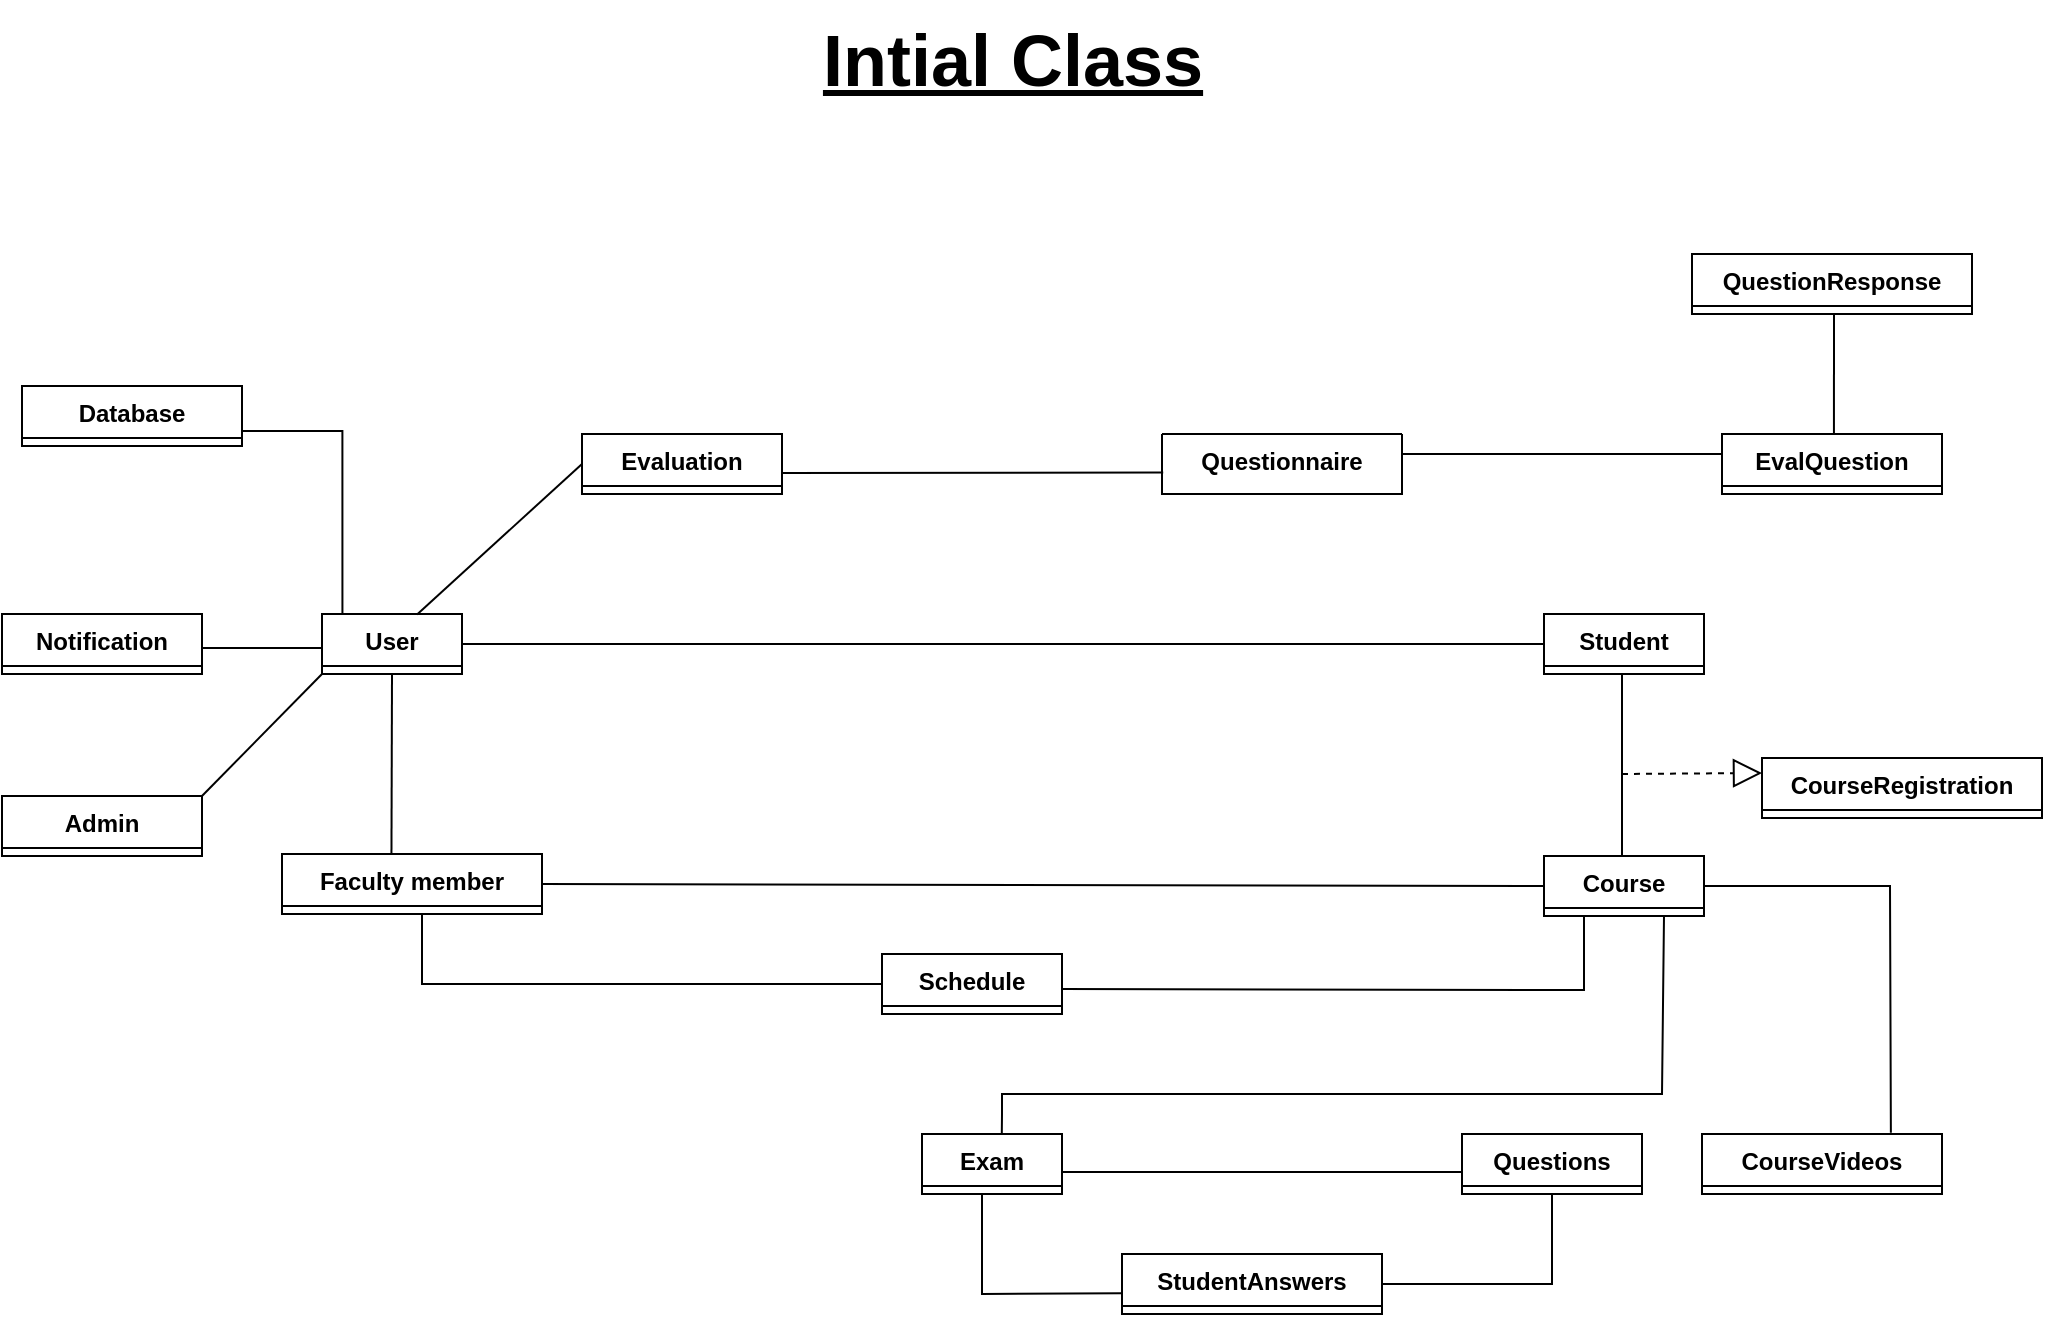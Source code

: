 <mxfile version="26.2.14" pages="3">
  <diagram name="IntialClass" id="9f46799a-70d6-7492-0946-bef42562c5a5">
    <mxGraphModel dx="1281" dy="574" grid="1" gridSize="10" guides="1" tooltips="1" connect="1" arrows="1" fold="1" page="1" pageScale="1" pageWidth="1100" pageHeight="850" background="none" math="0" shadow="0">
      <root>
        <mxCell id="0" />
        <mxCell id="1" parent="0" />
        <mxCell id="NtrmIHfhrDVlRuXKEvSe-1" value="User" style="swimlane;fontStyle=1;align=center;verticalAlign=top;childLayout=stackLayout;horizontal=1;startSize=26;horizontalStack=0;resizeParent=1;resizeParentMax=0;resizeLast=0;collapsible=1;marginBottom=0;whiteSpace=wrap;html=1;" parent="1" vertex="1" collapsed="1">
          <mxGeometry x="190" y="320" width="70" height="30" as="geometry">
            <mxRectangle x="190" y="220" width="160" height="34" as="alternateBounds" />
          </mxGeometry>
        </mxCell>
        <mxCell id="NtrmIHfhrDVlRuXKEvSe-3" value="" style="line;strokeWidth=1;fillColor=none;align=left;verticalAlign=middle;spacingTop=-1;spacingLeft=3;spacingRight=3;rotatable=0;labelPosition=right;points=[];portConstraint=eastwest;strokeColor=inherit;" parent="NtrmIHfhrDVlRuXKEvSe-1" vertex="1">
          <mxGeometry y="26" width="160" height="8" as="geometry" />
        </mxCell>
        <mxCell id="NtrmIHfhrDVlRuXKEvSe-5" value="Student" style="swimlane;fontStyle=1;align=center;verticalAlign=top;childLayout=stackLayout;horizontal=1;startSize=26;horizontalStack=0;resizeParent=1;resizeParentMax=0;resizeLast=0;collapsible=1;marginBottom=0;whiteSpace=wrap;html=1;" parent="1" vertex="1" collapsed="1">
          <mxGeometry x="801" y="320" width="80" height="30" as="geometry">
            <mxRectangle x="190" y="400" width="160" height="34" as="alternateBounds" />
          </mxGeometry>
        </mxCell>
        <mxCell id="NtrmIHfhrDVlRuXKEvSe-7" value="" style="line;strokeWidth=1;fillColor=none;align=left;verticalAlign=middle;spacingTop=-1;spacingLeft=3;spacingRight=3;rotatable=0;labelPosition=right;points=[];portConstraint=eastwest;strokeColor=inherit;" parent="NtrmIHfhrDVlRuXKEvSe-5" vertex="1">
          <mxGeometry y="26" width="160" height="8" as="geometry" />
        </mxCell>
        <mxCell id="NtrmIHfhrDVlRuXKEvSe-9" value="Faculty member" style="swimlane;fontStyle=1;align=center;verticalAlign=top;childLayout=stackLayout;horizontal=1;startSize=26;horizontalStack=0;resizeParent=1;resizeParentMax=0;resizeLast=0;collapsible=1;marginBottom=0;whiteSpace=wrap;html=1;" parent="1" vertex="1" collapsed="1">
          <mxGeometry x="170" y="440" width="130" height="30" as="geometry">
            <mxRectangle x="190" y="510" width="170" height="90" as="alternateBounds" />
          </mxGeometry>
        </mxCell>
        <mxCell id="NtrmIHfhrDVlRuXKEvSe-13" value="Course" style="swimlane;fontStyle=1;align=center;verticalAlign=top;childLayout=stackLayout;horizontal=1;startSize=26;horizontalStack=0;resizeParent=1;resizeParentMax=0;resizeLast=0;collapsible=1;marginBottom=0;whiteSpace=wrap;html=1;" parent="1" vertex="1" collapsed="1">
          <mxGeometry x="801" y="441" width="80" height="30" as="geometry">
            <mxRectangle x="450" y="380" width="160" height="34" as="alternateBounds" />
          </mxGeometry>
        </mxCell>
        <mxCell id="NtrmIHfhrDVlRuXKEvSe-15" value="" style="line;strokeWidth=1;fillColor=none;align=left;verticalAlign=middle;spacingTop=-1;spacingLeft=3;spacingRight=3;rotatable=0;labelPosition=right;points=[];portConstraint=eastwest;strokeColor=inherit;" parent="NtrmIHfhrDVlRuXKEvSe-13" vertex="1">
          <mxGeometry y="26" width="160" height="8" as="geometry" />
        </mxCell>
        <mxCell id="NtrmIHfhrDVlRuXKEvSe-86" value="1" style="endArrow=open;html=1;endSize=12;startArrow=diamondThin;startSize=14;startFill=1;edgeStyle=orthogonalEdgeStyle;align=left;verticalAlign=bottom;rounded=0;" parent="NtrmIHfhrDVlRuXKEvSe-13" edge="1">
          <mxGeometry x="-1" y="3" relative="1" as="geometry">
            <mxPoint x="69" y="20" as="sourcePoint" />
            <mxPoint x="229" y="20" as="targetPoint" />
          </mxGeometry>
        </mxCell>
        <mxCell id="NtrmIHfhrDVlRuXKEvSe-17" value="CourseRegistration" style="swimlane;fontStyle=1;align=center;verticalAlign=top;childLayout=stackLayout;horizontal=1;startSize=26;horizontalStack=0;resizeParent=1;resizeParentMax=0;resizeLast=0;collapsible=1;marginBottom=0;whiteSpace=wrap;html=1;" parent="1" vertex="1" collapsed="1">
          <mxGeometry x="910" y="392" width="140" height="30" as="geometry">
            <mxRectangle x="448" y="530" width="160" height="20" as="alternateBounds" />
          </mxGeometry>
        </mxCell>
        <mxCell id="NtrmIHfhrDVlRuXKEvSe-21" value="Schedule" style="swimlane;fontStyle=1;align=center;verticalAlign=top;childLayout=stackLayout;horizontal=1;startSize=26;horizontalStack=0;resizeParent=1;resizeParentMax=0;resizeLast=0;collapsible=1;marginBottom=0;whiteSpace=wrap;html=1;" parent="1" vertex="1" collapsed="1">
          <mxGeometry x="470" y="490" width="90" height="30" as="geometry">
            <mxRectangle x="680" y="220" width="160" height="34" as="alternateBounds" />
          </mxGeometry>
        </mxCell>
        <mxCell id="NtrmIHfhrDVlRuXKEvSe-23" value="" style="line;strokeWidth=1;fillColor=none;align=left;verticalAlign=middle;spacingTop=-1;spacingLeft=3;spacingRight=3;rotatable=0;labelPosition=right;points=[];portConstraint=eastwest;strokeColor=inherit;" parent="NtrmIHfhrDVlRuXKEvSe-21" vertex="1">
          <mxGeometry y="26" width="160" height="8" as="geometry" />
        </mxCell>
        <mxCell id="NtrmIHfhrDVlRuXKEvSe-25" value="CourseVideos" style="swimlane;fontStyle=1;align=center;verticalAlign=top;childLayout=stackLayout;horizontal=1;startSize=26;horizontalStack=0;resizeParent=1;resizeParentMax=0;resizeLast=0;collapsible=1;marginBottom=0;whiteSpace=wrap;html=1;" parent="1" vertex="1" collapsed="1">
          <mxGeometry x="880" y="580" width="120" height="30" as="geometry">
            <mxRectangle x="447" y="637" width="190" height="23" as="alternateBounds" />
          </mxGeometry>
        </mxCell>
        <mxCell id="NtrmIHfhrDVlRuXKEvSe-29" value="Exam" style="swimlane;fontStyle=1;align=center;verticalAlign=top;childLayout=stackLayout;horizontal=1;startSize=26;horizontalStack=0;resizeParent=1;resizeParentMax=0;resizeLast=0;collapsible=1;marginBottom=0;whiteSpace=wrap;html=1;" parent="1" vertex="1" collapsed="1">
          <mxGeometry x="490" y="580" width="70" height="30" as="geometry">
            <mxRectangle x="682" y="380" width="160" height="34" as="alternateBounds" />
          </mxGeometry>
        </mxCell>
        <mxCell id="NtrmIHfhrDVlRuXKEvSe-31" value="" style="line;strokeWidth=1;fillColor=none;align=left;verticalAlign=middle;spacingTop=-1;spacingLeft=3;spacingRight=3;rotatable=0;labelPosition=right;points=[];portConstraint=eastwest;strokeColor=inherit;" parent="NtrmIHfhrDVlRuXKEvSe-29" vertex="1">
          <mxGeometry y="26" width="160" height="8" as="geometry" />
        </mxCell>
        <mxCell id="NtrmIHfhrDVlRuXKEvSe-33" value="Questions" style="swimlane;fontStyle=1;align=center;verticalAlign=top;childLayout=stackLayout;horizontal=1;startSize=26;horizontalStack=0;resizeParent=1;resizeParentMax=0;resizeLast=0;collapsible=1;marginBottom=0;whiteSpace=wrap;html=1;" parent="1" vertex="1" collapsed="1">
          <mxGeometry x="760" y="580" width="90" height="30" as="geometry">
            <mxRectangle x="682" y="539" width="160" height="21" as="alternateBounds" />
          </mxGeometry>
        </mxCell>
        <mxCell id="NtrmIHfhrDVlRuXKEvSe-37" value="StudentAnswers" style="swimlane;fontStyle=1;align=center;verticalAlign=top;childLayout=stackLayout;horizontal=1;startSize=26;horizontalStack=0;resizeParent=1;resizeParentMax=0;resizeLast=0;collapsible=1;marginBottom=0;whiteSpace=wrap;html=1;" parent="1" vertex="1" collapsed="1">
          <mxGeometry x="590" y="640" width="130" height="30" as="geometry">
            <mxRectangle x="683" y="686" width="160" height="24" as="alternateBounds" />
          </mxGeometry>
        </mxCell>
        <mxCell id="NtrmIHfhrDVlRuXKEvSe-41" value="Notification" style="swimlane;fontStyle=1;align=center;verticalAlign=top;childLayout=stackLayout;horizontal=1;startSize=26;horizontalStack=0;resizeParent=1;resizeParentMax=0;resizeLast=0;collapsible=1;marginBottom=0;whiteSpace=wrap;html=1;" parent="1" vertex="1" collapsed="1">
          <mxGeometry x="30" y="320" width="100" height="30" as="geometry">
            <mxRectangle x="450" y="220" width="160" height="34" as="alternateBounds" />
          </mxGeometry>
        </mxCell>
        <mxCell id="NtrmIHfhrDVlRuXKEvSe-43" value="" style="line;strokeWidth=1;fillColor=none;align=left;verticalAlign=middle;spacingTop=-1;spacingLeft=3;spacingRight=3;rotatable=0;labelPosition=right;points=[];portConstraint=eastwest;strokeColor=inherit;" parent="NtrmIHfhrDVlRuXKEvSe-41" vertex="1">
          <mxGeometry y="26" width="160" height="8" as="geometry" />
        </mxCell>
        <mxCell id="NtrmIHfhrDVlRuXKEvSe-45" value="Evaluation" style="swimlane;fontStyle=1;align=center;verticalAlign=top;childLayout=stackLayout;horizontal=1;startSize=26;horizontalStack=0;resizeParent=1;resizeParentMax=0;resizeLast=0;collapsible=1;marginBottom=0;whiteSpace=wrap;html=1;" parent="1" vertex="1" collapsed="1">
          <mxGeometry x="320" y="230" width="100" height="30" as="geometry">
            <mxRectangle x="890" y="220" width="160" height="34" as="alternateBounds" />
          </mxGeometry>
        </mxCell>
        <mxCell id="NtrmIHfhrDVlRuXKEvSe-47" value="" style="line;strokeWidth=1;fillColor=none;align=left;verticalAlign=middle;spacingTop=-1;spacingLeft=3;spacingRight=3;rotatable=0;labelPosition=right;points=[];portConstraint=eastwest;strokeColor=inherit;" parent="NtrmIHfhrDVlRuXKEvSe-45" vertex="1">
          <mxGeometry y="26" width="160" height="8" as="geometry" />
        </mxCell>
        <mxCell id="NtrmIHfhrDVlRuXKEvSe-49" value="Questionnaire" style="swimlane;fontStyle=1;align=center;verticalAlign=top;childLayout=stackLayout;horizontal=1;startSize=0;horizontalStack=0;resizeParent=1;resizeParentMax=0;resizeLast=0;collapsible=1;marginBottom=0;whiteSpace=wrap;html=1;" parent="1" vertex="1" collapsed="1">
          <mxGeometry x="610" y="230" width="120" height="30" as="geometry">
            <mxRectangle x="890" y="394" width="160" height="34" as="alternateBounds" />
          </mxGeometry>
        </mxCell>
        <mxCell id="NtrmIHfhrDVlRuXKEvSe-51" value="" style="line;strokeWidth=1;fillColor=none;align=left;verticalAlign=middle;spacingTop=-1;spacingLeft=3;spacingRight=3;rotatable=0;labelPosition=right;points=[];portConstraint=eastwest;strokeColor=inherit;" parent="NtrmIHfhrDVlRuXKEvSe-49" vertex="1">
          <mxGeometry y="26" width="160" height="8" as="geometry" />
        </mxCell>
        <mxCell id="NtrmIHfhrDVlRuXKEvSe-53" value="EvalQuestion" style="swimlane;fontStyle=1;align=center;verticalAlign=top;childLayout=stackLayout;horizontal=1;startSize=26;horizontalStack=0;resizeParent=1;resizeParentMax=0;resizeLast=0;collapsible=1;marginBottom=0;whiteSpace=wrap;html=1;" parent="1" vertex="1" collapsed="1">
          <mxGeometry x="890" y="230" width="110" height="30" as="geometry">
            <mxRectangle x="890" y="539" width="160" height="34" as="alternateBounds" />
          </mxGeometry>
        </mxCell>
        <mxCell id="NtrmIHfhrDVlRuXKEvSe-55" value="" style="line;strokeWidth=1;fillColor=none;align=left;verticalAlign=middle;spacingTop=-1;spacingLeft=3;spacingRight=3;rotatable=0;labelPosition=right;points=[];portConstraint=eastwest;strokeColor=inherit;" parent="NtrmIHfhrDVlRuXKEvSe-53" vertex="1">
          <mxGeometry y="26" width="160" height="8" as="geometry" />
        </mxCell>
        <mxCell id="NtrmIHfhrDVlRuXKEvSe-57" value="QuestionResponse" style="swimlane;fontStyle=1;align=center;verticalAlign=top;childLayout=stackLayout;horizontal=1;startSize=26;horizontalStack=0;resizeParent=1;resizeParentMax=0;resizeLast=0;collapsible=1;marginBottom=0;whiteSpace=wrap;html=1;" parent="1" vertex="1" collapsed="1">
          <mxGeometry x="875" y="140" width="140" height="30" as="geometry">
            <mxRectangle x="890" y="686" width="160" height="24" as="alternateBounds" />
          </mxGeometry>
        </mxCell>
        <mxCell id="NtrmIHfhrDVlRuXKEvSe-79" value="" style="endArrow=none;html=1;edgeStyle=orthogonalEdgeStyle;rounded=0;exitX=0.5;exitY=1;exitDx=0;exitDy=0;entryX=0.5;entryY=0;entryDx=0;entryDy=0;" parent="1" edge="1">
          <mxGeometry relative="1" as="geometry">
            <mxPoint x="840" y="350" as="sourcePoint" />
            <mxPoint x="840" y="441" as="targetPoint" />
          </mxGeometry>
        </mxCell>
        <mxCell id="e3l5DcDd7w5r0exGrsxQ-14" value="" style="endArrow=block;dashed=1;endFill=0;endSize=12;html=1;rounded=0;entryX=0;entryY=0.25;entryDx=0;entryDy=0;" parent="1" target="NtrmIHfhrDVlRuXKEvSe-17" edge="1">
          <mxGeometry width="160" relative="1" as="geometry">
            <mxPoint x="840" y="400" as="sourcePoint" />
            <mxPoint x="970" y="400" as="targetPoint" />
          </mxGeometry>
        </mxCell>
        <mxCell id="bDkhIBPVNsRJTkhS41g2-4" value="Admin" style="swimlane;fontStyle=1;align=center;verticalAlign=top;childLayout=stackLayout;horizontal=1;startSize=26;horizontalStack=0;resizeParent=1;resizeParentMax=0;resizeLast=0;collapsible=1;marginBottom=0;whiteSpace=wrap;html=1;" parent="1" vertex="1" collapsed="1">
          <mxGeometry x="30" y="411" width="100" height="30" as="geometry">
            <mxRectangle y="370" width="160" height="86" as="alternateBounds" />
          </mxGeometry>
        </mxCell>
        <mxCell id="bDkhIBPVNsRJTkhS41g2-5" value="+ field: type" style="text;strokeColor=none;fillColor=none;align=left;verticalAlign=top;spacingLeft=4;spacingRight=4;overflow=hidden;rotatable=0;points=[[0,0.5],[1,0.5]];portConstraint=eastwest;whiteSpace=wrap;html=1;" parent="bDkhIBPVNsRJTkhS41g2-4" vertex="1">
          <mxGeometry y="26" width="160" height="26" as="geometry" />
        </mxCell>
        <mxCell id="bDkhIBPVNsRJTkhS41g2-6" value="" style="line;strokeWidth=1;fillColor=none;align=left;verticalAlign=middle;spacingTop=-1;spacingLeft=3;spacingRight=3;rotatable=0;labelPosition=right;points=[];portConstraint=eastwest;strokeColor=inherit;" parent="bDkhIBPVNsRJTkhS41g2-4" vertex="1">
          <mxGeometry y="52" width="160" height="8" as="geometry" />
        </mxCell>
        <mxCell id="bDkhIBPVNsRJTkhS41g2-7" value="+ method(type): type" style="text;strokeColor=none;fillColor=none;align=left;verticalAlign=top;spacingLeft=4;spacingRight=4;overflow=hidden;rotatable=0;points=[[0,0.5],[1,0.5]];portConstraint=eastwest;whiteSpace=wrap;html=1;" parent="bDkhIBPVNsRJTkhS41g2-4" vertex="1">
          <mxGeometry y="60" width="160" height="26" as="geometry" />
        </mxCell>
        <mxCell id="bDkhIBPVNsRJTkhS41g2-11" value="Database" style="swimlane;fontStyle=1;align=center;verticalAlign=top;childLayout=stackLayout;horizontal=1;startSize=26;horizontalStack=0;resizeParent=1;resizeParentMax=0;resizeLast=0;collapsible=1;marginBottom=0;whiteSpace=wrap;html=1;" parent="1" vertex="1" collapsed="1">
          <mxGeometry x="40" y="206" width="110" height="30" as="geometry">
            <mxRectangle x="40" y="206" width="160" height="86" as="alternateBounds" />
          </mxGeometry>
        </mxCell>
        <mxCell id="bDkhIBPVNsRJTkhS41g2-12" value="+ field: type" style="text;strokeColor=none;fillColor=none;align=left;verticalAlign=top;spacingLeft=4;spacingRight=4;overflow=hidden;rotatable=0;points=[[0,0.5],[1,0.5]];portConstraint=eastwest;whiteSpace=wrap;html=1;" parent="bDkhIBPVNsRJTkhS41g2-11" vertex="1">
          <mxGeometry y="26" width="160" height="26" as="geometry" />
        </mxCell>
        <mxCell id="bDkhIBPVNsRJTkhS41g2-13" value="" style="line;strokeWidth=1;fillColor=none;align=left;verticalAlign=middle;spacingTop=-1;spacingLeft=3;spacingRight=3;rotatable=0;labelPosition=right;points=[];portConstraint=eastwest;strokeColor=inherit;" parent="bDkhIBPVNsRJTkhS41g2-11" vertex="1">
          <mxGeometry y="52" width="160" height="8" as="geometry" />
        </mxCell>
        <mxCell id="bDkhIBPVNsRJTkhS41g2-14" value="+ method(type): type" style="text;strokeColor=none;fillColor=none;align=left;verticalAlign=top;spacingLeft=4;spacingRight=4;overflow=hidden;rotatable=0;points=[[0,0.5],[1,0.5]];portConstraint=eastwest;whiteSpace=wrap;html=1;" parent="bDkhIBPVNsRJTkhS41g2-11" vertex="1">
          <mxGeometry y="60" width="160" height="26" as="geometry" />
        </mxCell>
        <mxCell id="bDkhIBPVNsRJTkhS41g2-15" value="" style="endArrow=none;html=1;edgeStyle=orthogonalEdgeStyle;rounded=0;exitX=1;exitY=0.75;exitDx=0;exitDy=0;entryX=0.146;entryY=0.004;entryDx=0;entryDy=0;entryPerimeter=0;" parent="1" source="bDkhIBPVNsRJTkhS41g2-11" target="NtrmIHfhrDVlRuXKEvSe-1" edge="1">
          <mxGeometry relative="1" as="geometry">
            <mxPoint x="40" y="280" as="sourcePoint" />
            <mxPoint x="200" y="280" as="targetPoint" />
          </mxGeometry>
        </mxCell>
        <mxCell id="R5hO7OBhMF9cSjUWa8Gc-1" value="" style="endArrow=none;html=1;rounded=0;exitX=0.679;exitY=0.007;exitDx=0;exitDy=0;exitPerimeter=0;entryX=0;entryY=0.5;entryDx=0;entryDy=0;" parent="1" source="NtrmIHfhrDVlRuXKEvSe-1" target="NtrmIHfhrDVlRuXKEvSe-45" edge="1">
          <mxGeometry width="50" height="50" relative="1" as="geometry">
            <mxPoint x="250" y="286" as="sourcePoint" />
            <mxPoint x="300" y="236" as="targetPoint" />
          </mxGeometry>
        </mxCell>
        <mxCell id="R5hO7OBhMF9cSjUWa8Gc-3" value="" style="endArrow=none;html=1;rounded=0;exitX=0.998;exitY=0.649;exitDx=0;exitDy=0;exitPerimeter=0;entryX=0.005;entryY=0.642;entryDx=0;entryDy=0;entryPerimeter=0;" parent="1" source="NtrmIHfhrDVlRuXKEvSe-45" target="NtrmIHfhrDVlRuXKEvSe-49" edge="1">
          <mxGeometry width="50" height="50" relative="1" as="geometry">
            <mxPoint x="480" y="270" as="sourcePoint" />
            <mxPoint x="530" y="220" as="targetPoint" />
          </mxGeometry>
        </mxCell>
        <mxCell id="R5hO7OBhMF9cSjUWa8Gc-5" value="" style="endArrow=none;html=1;rounded=0;exitX=0.998;exitY=0.334;exitDx=0;exitDy=0;exitPerimeter=0;entryX=0;entryY=0.334;entryDx=0;entryDy=0;entryPerimeter=0;" parent="1" source="NtrmIHfhrDVlRuXKEvSe-49" target="NtrmIHfhrDVlRuXKEvSe-53" edge="1">
          <mxGeometry width="50" height="50" relative="1" as="geometry">
            <mxPoint x="780" y="280" as="sourcePoint" />
            <mxPoint x="830" y="230" as="targetPoint" />
          </mxGeometry>
        </mxCell>
        <mxCell id="R5hO7OBhMF9cSjUWa8Gc-6" value="" style="endArrow=none;html=1;rounded=0;exitX=1;exitY=0;exitDx=0;exitDy=0;" parent="1" source="bDkhIBPVNsRJTkhS41g2-4" edge="1">
          <mxGeometry width="50" height="50" relative="1" as="geometry">
            <mxPoint x="140" y="400" as="sourcePoint" />
            <mxPoint x="190" y="350" as="targetPoint" />
          </mxGeometry>
        </mxCell>
        <mxCell id="R5hO7OBhMF9cSjUWa8Gc-7" value="" style="endArrow=none;html=1;rounded=0;entryX=0.5;entryY=1;entryDx=0;entryDy=0;exitX=0.421;exitY=0.007;exitDx=0;exitDy=0;exitPerimeter=0;" parent="1" source="NtrmIHfhrDVlRuXKEvSe-9" target="NtrmIHfhrDVlRuXKEvSe-1" edge="1">
          <mxGeometry width="50" height="50" relative="1" as="geometry">
            <mxPoint x="200" y="420" as="sourcePoint" />
            <mxPoint x="250" y="370" as="targetPoint" />
          </mxGeometry>
        </mxCell>
        <mxCell id="R5hO7OBhMF9cSjUWa8Gc-8" value="" style="endArrow=none;html=1;rounded=0;entryX=-0.006;entryY=0.566;entryDx=0;entryDy=0;entryPerimeter=0;" parent="1" target="NtrmIHfhrDVlRuXKEvSe-1" edge="1">
          <mxGeometry width="50" height="50" relative="1" as="geometry">
            <mxPoint x="130" y="337" as="sourcePoint" />
            <mxPoint x="150" y="350" as="targetPoint" />
          </mxGeometry>
        </mxCell>
        <mxCell id="R5hO7OBhMF9cSjUWa8Gc-9" value="" style="endArrow=none;html=1;rounded=0;exitX=1;exitY=0.5;exitDx=0;exitDy=0;entryX=0;entryY=0.5;entryDx=0;entryDy=0;" parent="1" source="NtrmIHfhrDVlRuXKEvSe-1" target="NtrmIHfhrDVlRuXKEvSe-5" edge="1">
          <mxGeometry width="50" height="50" relative="1" as="geometry">
            <mxPoint x="370" y="360" as="sourcePoint" />
            <mxPoint x="420" y="310" as="targetPoint" />
          </mxGeometry>
        </mxCell>
        <mxCell id="R5hO7OBhMF9cSjUWa8Gc-10" value="" style="endArrow=none;html=1;rounded=0;exitX=1;exitY=0.5;exitDx=0;exitDy=0;entryX=0;entryY=0.5;entryDx=0;entryDy=0;" parent="1" source="NtrmIHfhrDVlRuXKEvSe-9" target="NtrmIHfhrDVlRuXKEvSe-13" edge="1">
          <mxGeometry width="50" height="50" relative="1" as="geometry">
            <mxPoint x="500" y="470" as="sourcePoint" />
            <mxPoint x="550" y="420" as="targetPoint" />
          </mxGeometry>
        </mxCell>
        <mxCell id="R5hO7OBhMF9cSjUWa8Gc-11" value="" style="endArrow=none;html=1;rounded=0;entryX=0;entryY=0.5;entryDx=0;entryDy=0;" parent="1" target="NtrmIHfhrDVlRuXKEvSe-21" edge="1">
          <mxGeometry width="50" height="50" relative="1" as="geometry">
            <mxPoint x="240" y="470" as="sourcePoint" />
            <mxPoint x="420" y="500" as="targetPoint" />
            <Array as="points">
              <mxPoint x="240" y="505" />
            </Array>
          </mxGeometry>
        </mxCell>
        <mxCell id="R5hO7OBhMF9cSjUWa8Gc-12" value="" style="endArrow=none;html=1;rounded=0;exitX=1;exitY=0.75;exitDx=0;exitDy=0;entryX=0.25;entryY=1;entryDx=0;entryDy=0;" parent="1" target="NtrmIHfhrDVlRuXKEvSe-13" edge="1">
          <mxGeometry width="50" height="50" relative="1" as="geometry">
            <mxPoint x="560" y="507.5" as="sourcePoint" />
            <mxPoint x="670" y="465" as="targetPoint" />
            <Array as="points">
              <mxPoint x="821" y="508" />
            </Array>
          </mxGeometry>
        </mxCell>
        <mxCell id="R5hO7OBhMF9cSjUWa8Gc-13" value="" style="endArrow=none;html=1;rounded=0;entryX=0.75;entryY=1;entryDx=0;entryDy=0;exitX=0.57;exitY=-0.014;exitDx=0;exitDy=0;exitPerimeter=0;" parent="1" source="NtrmIHfhrDVlRuXKEvSe-29" target="NtrmIHfhrDVlRuXKEvSe-13" edge="1">
          <mxGeometry width="50" height="50" relative="1" as="geometry">
            <mxPoint x="520" y="560" as="sourcePoint" />
            <mxPoint x="840" y="520" as="targetPoint" />
            <Array as="points">
              <mxPoint x="530" y="570" />
              <mxPoint x="530" y="560" />
              <mxPoint x="720" y="560" />
              <mxPoint x="860" y="560" />
            </Array>
          </mxGeometry>
        </mxCell>
        <mxCell id="R5hO7OBhMF9cSjUWa8Gc-14" value="" style="endArrow=none;html=1;rounded=0;exitX=1;exitY=0.5;exitDx=0;exitDy=0;entryX=0;entryY=0.5;entryDx=0;entryDy=0;" parent="1" edge="1">
          <mxGeometry width="50" height="50" relative="1" as="geometry">
            <mxPoint x="560" y="599.0" as="sourcePoint" />
            <mxPoint x="760" y="599.0" as="targetPoint" />
          </mxGeometry>
        </mxCell>
        <mxCell id="R5hO7OBhMF9cSjUWa8Gc-15" value="" style="endArrow=none;html=1;rounded=0;exitX=-0.002;exitY=0.653;exitDx=0;exitDy=0;exitPerimeter=0;" parent="1" source="NtrmIHfhrDVlRuXKEvSe-37" edge="1">
          <mxGeometry width="50" height="50" relative="1" as="geometry">
            <mxPoint x="500" y="680" as="sourcePoint" />
            <mxPoint x="520" y="610" as="targetPoint" />
            <Array as="points">
              <mxPoint x="520" y="660" />
            </Array>
          </mxGeometry>
        </mxCell>
        <mxCell id="R5hO7OBhMF9cSjUWa8Gc-16" value="" style="endArrow=none;html=1;rounded=0;exitX=1;exitY=0.5;exitDx=0;exitDy=0;entryX=0.5;entryY=1;entryDx=0;entryDy=0;" parent="1" source="NtrmIHfhrDVlRuXKEvSe-37" target="NtrmIHfhrDVlRuXKEvSe-33" edge="1">
          <mxGeometry width="50" height="50" relative="1" as="geometry">
            <mxPoint x="740.0" y="660.38" as="sourcePoint" />
            <mxPoint x="819.61" y="630" as="targetPoint" />
            <Array as="points">
              <mxPoint x="805" y="655" />
            </Array>
          </mxGeometry>
        </mxCell>
        <mxCell id="R5hO7OBhMF9cSjUWa8Gc-17" value="" style="endArrow=none;html=1;rounded=0;exitX=1;exitY=0.5;exitDx=0;exitDy=0;entryX=0.787;entryY=-0.021;entryDx=0;entryDy=0;entryPerimeter=0;" parent="1" source="NtrmIHfhrDVlRuXKEvSe-13" target="NtrmIHfhrDVlRuXKEvSe-25" edge="1">
          <mxGeometry width="50" height="50" relative="1" as="geometry">
            <mxPoint x="930" y="490" as="sourcePoint" />
            <mxPoint x="980" y="440" as="targetPoint" />
            <Array as="points">
              <mxPoint x="974" y="456" />
            </Array>
          </mxGeometry>
        </mxCell>
        <mxCell id="_Od2tw-m8q1G7f-QNHVL-1" value="&lt;font style=&quot;font-size: 36px;&quot;&gt;&lt;b&gt;&lt;u&gt;Intial Class&lt;/u&gt;&lt;/b&gt;&lt;/font&gt;" style="text;html=1;align=center;verticalAlign=middle;resizable=0;points=[];autosize=1;strokeColor=none;fillColor=none;" parent="1" vertex="1">
          <mxGeometry x="430" y="13" width="210" height="60" as="geometry" />
        </mxCell>
        <mxCell id="wFj39m4umSYZoHs4gt4S-1" value="" style="endArrow=none;html=1;rounded=0;exitX=0.727;exitY=0;exitDx=0;exitDy=0;exitPerimeter=0;" parent="1" edge="1">
          <mxGeometry width="50" height="50" relative="1" as="geometry">
            <mxPoint x="945.97" y="230" as="sourcePoint" />
            <mxPoint x="946" y="170" as="targetPoint" />
          </mxGeometry>
        </mxCell>
      </root>
    </mxGraphModel>
  </diagram>
  <diagram id="mF8ThvFu-YU_VguoR6pZ" name="IntermediateClass">
    <mxGraphModel dx="1068" dy="478" grid="1" gridSize="10" guides="1" tooltips="1" connect="1" arrows="1" fold="1" page="1" pageScale="1" pageWidth="827" pageHeight="1169" math="0" shadow="0">
      <root>
        <mxCell id="0" />
        <mxCell id="1" parent="0" />
        <mxCell id="7D-WIvyN03_g86bMiqR9-4" value="Student" style="swimlane;fontStyle=1;align=center;verticalAlign=top;childLayout=stackLayout;horizontal=1;startSize=26;horizontalStack=0;resizeParent=1;resizeParentMax=0;resizeLast=0;collapsible=1;marginBottom=0;whiteSpace=wrap;html=1;" parent="1" vertex="1">
          <mxGeometry x="475" y="310" width="160" height="200" as="geometry">
            <mxRectangle x="190" y="400" width="80" height="30" as="alternateBounds" />
          </mxGeometry>
        </mxCell>
        <mxCell id="7D-WIvyN03_g86bMiqR9-5" value="UserId&lt;div&gt;age&lt;/div&gt;" style="text;strokeColor=none;fillColor=none;align=left;verticalAlign=top;spacingLeft=4;spacingRight=4;overflow=hidden;rotatable=0;points=[[0,0.5],[1,0.5]];portConstraint=eastwest;whiteSpace=wrap;html=1;" parent="7D-WIvyN03_g86bMiqR9-4" vertex="1">
          <mxGeometry y="26" width="160" height="34" as="geometry" />
        </mxCell>
        <mxCell id="7D-WIvyN03_g86bMiqR9-6" value="" style="line;strokeWidth=1;fillColor=none;align=left;verticalAlign=middle;spacingTop=-1;spacingLeft=3;spacingRight=3;rotatable=0;labelPosition=right;points=[];portConstraint=eastwest;strokeColor=inherit;" parent="7D-WIvyN03_g86bMiqR9-4" vertex="1">
          <mxGeometry y="60" width="160" height="8" as="geometry" />
        </mxCell>
        <mxCell id="7D-WIvyN03_g86bMiqR9-7" value="setUserId()&lt;div&gt;getUserId()&lt;/div&gt;&lt;div&gt;setAge()&lt;/div&gt;&lt;div&gt;getAge()&lt;br&gt;RegisterCourse()&lt;div&gt;GiveEvaluation()&lt;br&gt;&lt;/div&gt;&lt;div&gt;GetGrades()&lt;/div&gt;&lt;div&gt;GetCertificates()&lt;/div&gt;&lt;/div&gt;" style="text;strokeColor=none;fillColor=none;align=left;verticalAlign=top;spacingLeft=4;spacingRight=4;overflow=hidden;rotatable=0;points=[[0,0.5],[1,0.5]];portConstraint=eastwest;whiteSpace=wrap;html=1;" parent="7D-WIvyN03_g86bMiqR9-4" vertex="1">
          <mxGeometry y="68" width="160" height="132" as="geometry" />
        </mxCell>
        <mxCell id="7D-WIvyN03_g86bMiqR9-8" value="Faculty member" style="swimlane;fontStyle=1;align=center;verticalAlign=top;childLayout=stackLayout;horizontal=1;startSize=26;horizontalStack=0;resizeParent=1;resizeParentMax=0;resizeLast=0;collapsible=1;marginBottom=0;whiteSpace=wrap;html=1;" parent="1" vertex="1">
          <mxGeometry x="20" y="850" width="170" height="240" as="geometry" />
        </mxCell>
        <mxCell id="7D-WIvyN03_g86bMiqR9-9" value="UserId&lt;div&gt;SsNo&amp;nbsp;&lt;/div&gt;" style="text;strokeColor=none;fillColor=none;align=left;verticalAlign=top;spacingLeft=4;spacingRight=4;overflow=hidden;rotatable=0;points=[[0,0.5],[1,0.5]];portConstraint=eastwest;whiteSpace=wrap;html=1;" parent="7D-WIvyN03_g86bMiqR9-8" vertex="1">
          <mxGeometry y="26" width="170" height="34" as="geometry" />
        </mxCell>
        <mxCell id="7D-WIvyN03_g86bMiqR9-10" value="" style="line;strokeWidth=1;fillColor=none;align=left;verticalAlign=middle;spacingTop=-1;spacingLeft=3;spacingRight=3;rotatable=0;labelPosition=right;points=[];portConstraint=eastwest;strokeColor=inherit;" parent="7D-WIvyN03_g86bMiqR9-8" vertex="1">
          <mxGeometry y="60" width="170" height="8" as="geometry" />
        </mxCell>
        <mxCell id="7D-WIvyN03_g86bMiqR9-11" value="setUserId()&lt;br&gt;getUserId()&lt;div&gt;setSsNo(&lt;span style=&quot;background-color: transparent; color: light-dark(rgb(0, 0, 0), rgb(255, 255, 255));&quot;&gt;)&lt;/span&gt;&lt;/div&gt;&lt;div&gt;&lt;span style=&quot;background-color: transparent; color: light-dark(rgb(0, 0, 0), rgb(255, 255, 255));&quot;&gt;getSsNo()&lt;/span&gt;&lt;/div&gt;&lt;div&gt;AddCourseMaterial()&lt;div&gt;UpdateCourseMaterial()&lt;/div&gt;&lt;div&gt;DeleteCourseMaterial()&lt;br&gt;UploadVideo()&lt;/div&gt;&lt;div&gt;AddExam()&lt;/div&gt;&lt;div&gt;UpdateExam()&lt;br&gt;AddSchedule()&lt;/div&gt;&lt;/div&gt;" style="text;strokeColor=none;fillColor=none;align=left;verticalAlign=top;spacingLeft=4;spacingRight=4;overflow=hidden;rotatable=0;points=[[0,0.5],[1,0.5]];portConstraint=eastwest;whiteSpace=wrap;html=1;" parent="7D-WIvyN03_g86bMiqR9-8" vertex="1">
          <mxGeometry y="68" width="170" height="172" as="geometry" />
        </mxCell>
        <mxCell id="7D-WIvyN03_g86bMiqR9-12" value="Course" style="swimlane;fontStyle=1;align=center;verticalAlign=top;childLayout=stackLayout;horizontal=1;startSize=26;horizontalStack=0;resizeParent=1;resizeParentMax=0;resizeLast=0;collapsible=1;marginBottom=0;whiteSpace=wrap;html=1;" parent="1" vertex="1">
          <mxGeometry x="452" y="720" width="160" height="210" as="geometry" />
        </mxCell>
        <mxCell id="7D-WIvyN03_g86bMiqR9-13" value="CrsId&lt;div&gt;CrsName&amp;nbsp;&lt;/div&gt;&lt;div&gt;Description&lt;/div&gt;" style="text;strokeColor=none;fillColor=none;align=left;verticalAlign=top;spacingLeft=4;spacingRight=4;overflow=hidden;rotatable=0;points=[[0,0.5],[1,0.5]];portConstraint=eastwest;whiteSpace=wrap;html=1;" parent="7D-WIvyN03_g86bMiqR9-12" vertex="1">
          <mxGeometry y="26" width="160" height="54" as="geometry" />
        </mxCell>
        <mxCell id="7D-WIvyN03_g86bMiqR9-14" value="" style="line;strokeWidth=1;fillColor=none;align=left;verticalAlign=middle;spacingTop=-1;spacingLeft=3;spacingRight=3;rotatable=0;labelPosition=right;points=[];portConstraint=eastwest;strokeColor=inherit;" parent="7D-WIvyN03_g86bMiqR9-12" vertex="1">
          <mxGeometry y="80" width="160" height="8" as="geometry" />
        </mxCell>
        <mxCell id="7D-WIvyN03_g86bMiqR9-15" value="setCrsId()&lt;div&gt;getCrsId()&lt;/div&gt;&lt;div&gt;setCrsName()&lt;/div&gt;&lt;div&gt;getCrsName()&lt;/div&gt;&lt;div&gt;setDescription()&lt;/div&gt;&lt;div&gt;getDescription()&lt;br&gt;GetAllCourses()&lt;div&gt;ShowCourse()&lt;/div&gt;&lt;/div&gt;" style="text;strokeColor=none;fillColor=none;align=left;verticalAlign=top;spacingLeft=4;spacingRight=4;overflow=hidden;rotatable=0;points=[[0,0.5],[1,0.5]];portConstraint=eastwest;whiteSpace=wrap;html=1;" parent="7D-WIvyN03_g86bMiqR9-12" vertex="1">
          <mxGeometry y="88" width="160" height="122" as="geometry" />
        </mxCell>
        <mxCell id="7D-WIvyN03_g86bMiqR9-16" value="CourseRegistration" style="swimlane;fontStyle=1;align=center;verticalAlign=top;childLayout=stackLayout;horizontal=1;startSize=26;horizontalStack=0;resizeParent=1;resizeParentMax=0;resizeLast=0;collapsible=1;marginBottom=0;whiteSpace=wrap;html=1;" parent="1" vertex="1">
          <mxGeometry x="612" y="510" width="160" height="130" as="geometry" />
        </mxCell>
        <mxCell id="7D-WIvyN03_g86bMiqR9-17" value="Grade" style="text;strokeColor=none;fillColor=none;align=left;verticalAlign=top;spacingLeft=4;spacingRight=4;overflow=hidden;rotatable=0;points=[[0,0.5],[1,0.5]];portConstraint=eastwest;whiteSpace=wrap;html=1;" parent="7D-WIvyN03_g86bMiqR9-16" vertex="1">
          <mxGeometry y="26" width="160" height="24" as="geometry" />
        </mxCell>
        <mxCell id="7D-WIvyN03_g86bMiqR9-18" value="" style="line;strokeWidth=1;fillColor=none;align=left;verticalAlign=middle;spacingTop=-1;spacingLeft=3;spacingRight=3;rotatable=0;labelPosition=right;points=[];portConstraint=eastwest;strokeColor=inherit;" parent="7D-WIvyN03_g86bMiqR9-16" vertex="1">
          <mxGeometry y="50" width="160" height="8" as="geometry" />
        </mxCell>
        <mxCell id="7D-WIvyN03_g86bMiqR9-19" value="setGrade()&lt;br&gt;getGrade()&lt;br&gt;&lt;div&gt;ShowGrades()&lt;/div&gt;&lt;div&gt;CheckNumberOfCourses()&lt;/div&gt;" style="text;strokeColor=none;fillColor=none;align=left;verticalAlign=top;spacingLeft=4;spacingRight=4;overflow=hidden;rotatable=0;points=[[0,0.5],[1,0.5]];portConstraint=eastwest;whiteSpace=wrap;html=1;" parent="7D-WIvyN03_g86bMiqR9-16" vertex="1">
          <mxGeometry y="58" width="160" height="72" as="geometry" />
        </mxCell>
        <mxCell id="7D-WIvyN03_g86bMiqR9-20" value="Schedule" style="swimlane;fontStyle=1;align=center;verticalAlign=top;childLayout=stackLayout;horizontal=1;startSize=26;horizontalStack=0;resizeParent=1;resizeParentMax=0;resizeLast=0;collapsible=1;marginBottom=0;whiteSpace=wrap;html=1;" parent="1" vertex="1">
          <mxGeometry x="231" y="722" width="160" height="200" as="geometry" />
        </mxCell>
        <mxCell id="7D-WIvyN03_g86bMiqR9-21" value="scheId&amp;nbsp;&lt;div&gt;Date&amp;nbsp;&lt;/div&gt;&lt;div&gt;EventType&amp;nbsp;&lt;/div&gt;" style="text;strokeColor=none;fillColor=none;align=left;verticalAlign=top;spacingLeft=4;spacingRight=4;overflow=hidden;rotatable=0;points=[[0,0.5],[1,0.5]];portConstraint=eastwest;whiteSpace=wrap;html=1;" parent="7D-WIvyN03_g86bMiqR9-20" vertex="1">
          <mxGeometry y="26" width="160" height="54" as="geometry" />
        </mxCell>
        <mxCell id="7D-WIvyN03_g86bMiqR9-22" value="" style="line;strokeWidth=1;fillColor=none;align=left;verticalAlign=middle;spacingTop=-1;spacingLeft=3;spacingRight=3;rotatable=0;labelPosition=right;points=[];portConstraint=eastwest;strokeColor=inherit;" parent="7D-WIvyN03_g86bMiqR9-20" vertex="1">
          <mxGeometry y="80" width="160" height="8" as="geometry" />
        </mxCell>
        <mxCell id="7D-WIvyN03_g86bMiqR9-23" value="setSchId()&lt;div&gt;getSchId()&lt;/div&gt;&lt;div&gt;setDate()&lt;/div&gt;&lt;div&gt;getDate()&lt;/div&gt;&lt;div&gt;setEventType()&lt;br&gt;getEventType()&lt;br&gt;GetSchedule()&lt;/div&gt;" style="text;strokeColor=none;fillColor=none;align=left;verticalAlign=top;spacingLeft=4;spacingRight=4;overflow=hidden;rotatable=0;points=[[0,0.5],[1,0.5]];portConstraint=eastwest;whiteSpace=wrap;html=1;" parent="7D-WIvyN03_g86bMiqR9-20" vertex="1">
          <mxGeometry y="88" width="160" height="112" as="geometry" />
        </mxCell>
        <mxCell id="7D-WIvyN03_g86bMiqR9-24" value="CourseVideos" style="swimlane;fontStyle=1;align=center;verticalAlign=top;childLayout=stackLayout;horizontal=1;startSize=26;horizontalStack=0;resizeParent=1;resizeParentMax=0;resizeLast=0;collapsible=1;marginBottom=0;whiteSpace=wrap;html=1;" parent="1" vertex="1">
          <mxGeometry x="667" y="740" width="150" height="170" as="geometry" />
        </mxCell>
        <mxCell id="7D-WIvyN03_g86bMiqR9-25" value="VideoId&amp;nbsp;&lt;div&gt;VideoPath&lt;/div&gt;&lt;div&gt;&lt;br&gt;&lt;/div&gt;" style="text;strokeColor=none;fillColor=none;align=left;verticalAlign=top;spacingLeft=4;spacingRight=4;overflow=hidden;rotatable=0;points=[[0,0.5],[1,0.5]];portConstraint=eastwest;whiteSpace=wrap;html=1;" parent="7D-WIvyN03_g86bMiqR9-24" vertex="1">
          <mxGeometry y="26" width="150" height="34" as="geometry" />
        </mxCell>
        <mxCell id="7D-WIvyN03_g86bMiqR9-26" value="" style="line;strokeWidth=1;fillColor=none;align=left;verticalAlign=middle;spacingTop=-1;spacingLeft=3;spacingRight=3;rotatable=0;labelPosition=right;points=[];portConstraint=eastwest;strokeColor=inherit;" parent="7D-WIvyN03_g86bMiqR9-24" vertex="1">
          <mxGeometry y="60" width="150" height="8" as="geometry" />
        </mxCell>
        <mxCell id="7D-WIvyN03_g86bMiqR9-27" value="setVideoId()&lt;div&gt;getVideoId()&lt;/div&gt;&lt;div&gt;setVideoPath()&lt;br&gt;getVideoPath()&lt;br&gt;AddVideo()&lt;br&gt;GetVideo()&lt;/div&gt;" style="text;strokeColor=none;fillColor=none;align=left;verticalAlign=top;spacingLeft=4;spacingRight=4;overflow=hidden;rotatable=0;points=[[0,0.5],[1,0.5]];portConstraint=eastwest;whiteSpace=wrap;html=1;" parent="7D-WIvyN03_g86bMiqR9-24" vertex="1">
          <mxGeometry y="68" width="150" height="102" as="geometry" />
        </mxCell>
        <mxCell id="7D-WIvyN03_g86bMiqR9-28" value="Exam" style="swimlane;fontStyle=1;align=center;verticalAlign=top;childLayout=stackLayout;horizontal=1;startSize=26;horizontalStack=0;resizeParent=1;resizeParentMax=0;resizeLast=0;collapsible=1;marginBottom=0;whiteSpace=wrap;html=1;" parent="1" vertex="1">
          <mxGeometry x="440" y="974" width="160" height="248" as="geometry" />
        </mxCell>
        <mxCell id="7D-WIvyN03_g86bMiqR9-29" value="ExamId&amp;nbsp;&lt;div&gt;Title&amp;nbsp;&amp;nbsp;&lt;/div&gt;&lt;div&gt;Type&amp;nbsp;&amp;nbsp;&lt;/div&gt;&lt;div&gt;Date&amp;nbsp;&lt;/div&gt;&lt;div&gt;&lt;br&gt;&lt;/div&gt;" style="text;strokeColor=none;fillColor=none;align=left;verticalAlign=top;spacingLeft=4;spacingRight=4;overflow=hidden;rotatable=0;points=[[0,0.5],[1,0.5]];portConstraint=eastwest;whiteSpace=wrap;html=1;" parent="7D-WIvyN03_g86bMiqR9-28" vertex="1">
          <mxGeometry y="26" width="160" height="64" as="geometry" />
        </mxCell>
        <mxCell id="7D-WIvyN03_g86bMiqR9-30" value="" style="line;strokeWidth=1;fillColor=none;align=left;verticalAlign=middle;spacingTop=-1;spacingLeft=3;spacingRight=3;rotatable=0;labelPosition=right;points=[];portConstraint=eastwest;strokeColor=inherit;" parent="7D-WIvyN03_g86bMiqR9-28" vertex="1">
          <mxGeometry y="90" width="160" height="8" as="geometry" />
        </mxCell>
        <mxCell id="7D-WIvyN03_g86bMiqR9-31" value="setExamId()&lt;div&gt;getExamId()&lt;/div&gt;&lt;div&gt;setTitle()&lt;/div&gt;&lt;div&gt;getTitle()&lt;/div&gt;&lt;div&gt;setType()&lt;/div&gt;&lt;div&gt;getType()&lt;/div&gt;&lt;div&gt;setDate()&lt;br&gt;getDate()&lt;br&gt;GetExam()&lt;/div&gt;" style="text;strokeColor=none;fillColor=none;align=left;verticalAlign=top;spacingLeft=4;spacingRight=4;overflow=hidden;rotatable=0;points=[[0,0.5],[1,0.5]];portConstraint=eastwest;whiteSpace=wrap;html=1;" parent="7D-WIvyN03_g86bMiqR9-28" vertex="1">
          <mxGeometry y="98" width="160" height="150" as="geometry" />
        </mxCell>
        <mxCell id="7D-WIvyN03_g86bMiqR9-32" value="StudentAnswers" style="swimlane;fontStyle=1;align=center;verticalAlign=top;childLayout=stackLayout;horizontal=1;startSize=26;horizontalStack=0;resizeParent=1;resizeParentMax=0;resizeLast=0;collapsible=1;marginBottom=0;whiteSpace=wrap;html=1;" parent="1" vertex="1">
          <mxGeometry x="80" y="1134" width="160" height="210" as="geometry" />
        </mxCell>
        <mxCell id="7D-WIvyN03_g86bMiqR9-33" value="AnswerId&lt;div&gt;Answer&amp;nbsp;&lt;/div&gt;&lt;div&gt;IsCorrect&amp;nbsp;&lt;/div&gt;" style="text;strokeColor=none;fillColor=none;align=left;verticalAlign=top;spacingLeft=4;spacingRight=4;overflow=hidden;rotatable=0;points=[[0,0.5],[1,0.5]];portConstraint=eastwest;whiteSpace=wrap;html=1;" parent="7D-WIvyN03_g86bMiqR9-32" vertex="1">
          <mxGeometry y="26" width="160" height="54" as="geometry" />
        </mxCell>
        <mxCell id="7D-WIvyN03_g86bMiqR9-34" value="" style="line;strokeWidth=1;fillColor=none;align=left;verticalAlign=middle;spacingTop=-1;spacingLeft=3;spacingRight=3;rotatable=0;labelPosition=right;points=[];portConstraint=eastwest;strokeColor=inherit;" parent="7D-WIvyN03_g86bMiqR9-32" vertex="1">
          <mxGeometry y="80" width="160" height="8" as="geometry" />
        </mxCell>
        <mxCell id="7D-WIvyN03_g86bMiqR9-35" value="setAnswerId()&lt;div&gt;getAnswerId()&lt;/div&gt;&lt;div&gt;setAnswer()&lt;br&gt;getAnswer()&lt;br&gt;setIsCorrect()&lt;br&gt;getIsCorrect()&lt;br&gt;AddAnswer()&lt;br&gt;GetAnswer()&lt;/div&gt;" style="text;strokeColor=none;fillColor=none;align=left;verticalAlign=top;spacingLeft=4;spacingRight=4;overflow=hidden;rotatable=0;points=[[0,0.5],[1,0.5]];portConstraint=eastwest;whiteSpace=wrap;html=1;" parent="7D-WIvyN03_g86bMiqR9-32" vertex="1">
          <mxGeometry y="88" width="160" height="122" as="geometry" />
        </mxCell>
        <mxCell id="7D-WIvyN03_g86bMiqR9-36" value="Notification" style="swimlane;fontStyle=1;align=center;verticalAlign=top;childLayout=stackLayout;horizontal=1;startSize=26;horizontalStack=0;resizeParent=1;resizeParentMax=0;resizeLast=0;collapsible=1;marginBottom=0;whiteSpace=wrap;html=1;" parent="1" vertex="1">
          <mxGeometry x="30" y="320" width="160" height="250" as="geometry" />
        </mxCell>
        <mxCell id="7D-WIvyN03_g86bMiqR9-37" value="NotifId&lt;div&gt;Message&amp;nbsp;&lt;/div&gt;&lt;div&gt;IsRead&lt;/div&gt;&lt;div&gt;DateSent&amp;nbsp;&lt;/div&gt;" style="text;strokeColor=none;fillColor=none;align=left;verticalAlign=top;spacingLeft=4;spacingRight=4;overflow=hidden;rotatable=0;points=[[0,0.5],[1,0.5]];portConstraint=eastwest;whiteSpace=wrap;html=1;" parent="7D-WIvyN03_g86bMiqR9-36" vertex="1">
          <mxGeometry y="26" width="160" height="64" as="geometry" />
        </mxCell>
        <mxCell id="7D-WIvyN03_g86bMiqR9-38" value="" style="line;strokeWidth=1;fillColor=none;align=left;verticalAlign=middle;spacingTop=-1;spacingLeft=3;spacingRight=3;rotatable=0;labelPosition=right;points=[];portConstraint=eastwest;strokeColor=inherit;" parent="7D-WIvyN03_g86bMiqR9-36" vertex="1">
          <mxGeometry y="90" width="160" height="8" as="geometry" />
        </mxCell>
        <mxCell id="7D-WIvyN03_g86bMiqR9-39" value="setNotifId()&lt;div&gt;getNotifId()&lt;br&gt;setIsRead()&lt;/div&gt;&lt;div&gt;getIsRead()&lt;br&gt;setDateSent()&lt;/div&gt;&lt;div&gt;getDateSent()&lt;/div&gt;&lt;div&gt;setMessage()&lt;br&gt;getMessage()&lt;br&gt;SendNotification()&lt;br&gt;MarkAsRead()&lt;/div&gt;" style="text;strokeColor=none;fillColor=none;align=left;verticalAlign=top;spacingLeft=4;spacingRight=4;overflow=hidden;rotatable=0;points=[[0,0.5],[1,0.5]];portConstraint=eastwest;whiteSpace=wrap;html=1;" parent="7D-WIvyN03_g86bMiqR9-36" vertex="1">
          <mxGeometry y="98" width="160" height="152" as="geometry" />
        </mxCell>
        <mxCell id="7D-WIvyN03_g86bMiqR9-40" value="Evaluation" style="swimlane;fontStyle=1;align=center;verticalAlign=top;childLayout=stackLayout;horizontal=1;startSize=26;horizontalStack=0;resizeParent=1;resizeParentMax=0;resizeLast=0;collapsible=1;marginBottom=0;whiteSpace=wrap;html=1;" parent="1" vertex="1">
          <mxGeometry x="10" y="46" width="160" height="200" as="geometry" />
        </mxCell>
        <mxCell id="7D-WIvyN03_g86bMiqR9-41" value="EvaluationId&amp;nbsp;&lt;div&gt;Date : date&lt;/div&gt;&lt;div&gt;comment&amp;nbsp;&lt;/div&gt;" style="text;strokeColor=none;fillColor=none;align=left;verticalAlign=top;spacingLeft=4;spacingRight=4;overflow=hidden;rotatable=0;points=[[0,0.5],[1,0.5]];portConstraint=eastwest;whiteSpace=wrap;html=1;" parent="7D-WIvyN03_g86bMiqR9-40" vertex="1">
          <mxGeometry y="26" width="160" height="54" as="geometry" />
        </mxCell>
        <mxCell id="7D-WIvyN03_g86bMiqR9-42" value="" style="line;strokeWidth=1;fillColor=none;align=left;verticalAlign=middle;spacingTop=-1;spacingLeft=3;spacingRight=3;rotatable=0;labelPosition=right;points=[];portConstraint=eastwest;strokeColor=inherit;" parent="7D-WIvyN03_g86bMiqR9-40" vertex="1">
          <mxGeometry y="80" width="160" height="8" as="geometry" />
        </mxCell>
        <mxCell id="7D-WIvyN03_g86bMiqR9-43" value="setEvaluationId()&lt;div&gt;getEvaluationId()&lt;br&gt;setDate()&lt;/div&gt;&lt;div&gt;getDate()&lt;/div&gt;&lt;div&gt;setcomment()&lt;br&gt;getcomment()&lt;br&gt;Get&lt;span style=&quot;text-align: center;&quot;&gt;Evaluations&lt;/span&gt;&lt;span style=&quot;font-weight: 700; text-align: center;&quot;&gt;()&lt;/span&gt;&lt;/div&gt;" style="text;strokeColor=none;fillColor=none;align=left;verticalAlign=top;spacingLeft=4;spacingRight=4;overflow=hidden;rotatable=0;points=[[0,0.5],[1,0.5]];portConstraint=eastwest;whiteSpace=wrap;html=1;" parent="7D-WIvyN03_g86bMiqR9-40" vertex="1">
          <mxGeometry y="88" width="160" height="112" as="geometry" />
        </mxCell>
        <mxCell id="7D-WIvyN03_g86bMiqR9-44" value="Questionnaire" style="swimlane;fontStyle=1;align=center;verticalAlign=top;childLayout=stackLayout;horizontal=1;startSize=26;horizontalStack=0;resizeParent=1;resizeParentMax=0;resizeLast=0;collapsible=1;marginBottom=0;whiteSpace=wrap;html=1;" parent="1" vertex="1">
          <mxGeometry x="382" y="80" width="160" height="210" as="geometry" />
        </mxCell>
        <mxCell id="7D-WIvyN03_g86bMiqR9-45" value="QuestionnaireId&amp;nbsp;&lt;div&gt;Type&amp;nbsp;&lt;/div&gt;&lt;div&gt;Title&amp;nbsp;&lt;br&gt;&lt;div&gt;&lt;br&gt;&lt;/div&gt;&lt;/div&gt;" style="text;strokeColor=none;fillColor=none;align=left;verticalAlign=top;spacingLeft=4;spacingRight=4;overflow=hidden;rotatable=0;points=[[0,0.5],[1,0.5]];portConstraint=eastwest;whiteSpace=wrap;html=1;" parent="7D-WIvyN03_g86bMiqR9-44" vertex="1">
          <mxGeometry y="26" width="160" height="54" as="geometry" />
        </mxCell>
        <mxCell id="7D-WIvyN03_g86bMiqR9-46" value="" style="line;strokeWidth=1;fillColor=none;align=left;verticalAlign=middle;spacingTop=-1;spacingLeft=3;spacingRight=3;rotatable=0;labelPosition=right;points=[];portConstraint=eastwest;strokeColor=inherit;" parent="7D-WIvyN03_g86bMiqR9-44" vertex="1">
          <mxGeometry y="80" width="160" height="8" as="geometry" />
        </mxCell>
        <mxCell id="7D-WIvyN03_g86bMiqR9-47" value="setQuestionnairieId()&lt;div&gt;getQuestionnairieId()&lt;/div&gt;&lt;div&gt;setType()&lt;/div&gt;&lt;div&gt;getType()&lt;/div&gt;&lt;div&gt;setTitle()&lt;/div&gt;&lt;div&gt;getTitle()&lt;br&gt;Add&lt;span style=&quot;text-align: center;&quot;&gt;Questionnaire()&lt;br&gt;Get&lt;/span&gt;&lt;span style=&quot;text-align: center;&quot;&gt;Questionnaire()&lt;/span&gt;&lt;/div&gt;" style="text;strokeColor=none;fillColor=none;align=left;verticalAlign=top;spacingLeft=4;spacingRight=4;overflow=hidden;rotatable=0;points=[[0,0.5],[1,0.5]];portConstraint=eastwest;whiteSpace=wrap;html=1;" parent="7D-WIvyN03_g86bMiqR9-44" vertex="1">
          <mxGeometry y="88" width="160" height="122" as="geometry" />
        </mxCell>
        <mxCell id="7D-WIvyN03_g86bMiqR9-48" value="EvalQuestion" style="swimlane;fontStyle=1;align=center;verticalAlign=top;childLayout=stackLayout;horizontal=1;startSize=26;horizontalStack=0;resizeParent=1;resizeParentMax=0;resizeLast=0;collapsible=1;marginBottom=0;whiteSpace=wrap;html=1;" parent="1" vertex="1">
          <mxGeometry x="604" y="80" width="160" height="160" as="geometry" />
        </mxCell>
        <mxCell id="7D-WIvyN03_g86bMiqR9-49" value="QuestionId&amp;nbsp;&lt;div&gt;Text&amp;nbsp;&lt;/div&gt;" style="text;strokeColor=none;fillColor=none;align=left;verticalAlign=top;spacingLeft=4;spacingRight=4;overflow=hidden;rotatable=0;points=[[0,0.5],[1,0.5]];portConstraint=eastwest;whiteSpace=wrap;html=1;" parent="7D-WIvyN03_g86bMiqR9-48" vertex="1">
          <mxGeometry y="26" width="160" height="34" as="geometry" />
        </mxCell>
        <mxCell id="7D-WIvyN03_g86bMiqR9-50" value="" style="line;strokeWidth=1;fillColor=none;align=left;verticalAlign=middle;spacingTop=-1;spacingLeft=3;spacingRight=3;rotatable=0;labelPosition=right;points=[];portConstraint=eastwest;strokeColor=inherit;" parent="7D-WIvyN03_g86bMiqR9-48" vertex="1">
          <mxGeometry y="60" width="160" height="8" as="geometry" />
        </mxCell>
        <mxCell id="7D-WIvyN03_g86bMiqR9-51" value="setQuestionId()&lt;div&gt;getQuestionId()&lt;br&gt;setText()&lt;br&gt;getText()&lt;br&gt;AddQuestion()&lt;br&gt;GetQuestion()&lt;/div&gt;" style="text;strokeColor=none;fillColor=none;align=left;verticalAlign=top;spacingLeft=4;spacingRight=4;overflow=hidden;rotatable=0;points=[[0,0.5],[1,0.5]];portConstraint=eastwest;whiteSpace=wrap;html=1;" parent="7D-WIvyN03_g86bMiqR9-48" vertex="1">
          <mxGeometry y="68" width="160" height="92" as="geometry" />
        </mxCell>
        <mxCell id="7D-WIvyN03_g86bMiqR9-52" value="QuestionResponse" style="swimlane;fontStyle=1;align=center;verticalAlign=top;childLayout=stackLayout;horizontal=1;startSize=26;horizontalStack=0;resizeParent=1;resizeParentMax=0;resizeLast=0;collapsible=1;marginBottom=0;whiteSpace=wrap;html=1;" parent="1" vertex="1">
          <mxGeometry x="667" y="271" width="160" height="180" as="geometry" />
        </mxCell>
        <mxCell id="7D-WIvyN03_g86bMiqR9-53" value="ResponseId&amp;nbsp;&lt;div&gt;Rating&amp;nbsp;&lt;/div&gt;" style="text;strokeColor=none;fillColor=none;align=left;verticalAlign=top;spacingLeft=4;spacingRight=4;overflow=hidden;rotatable=0;points=[[0,0.5],[1,0.5]];portConstraint=eastwest;whiteSpace=wrap;html=1;" parent="7D-WIvyN03_g86bMiqR9-52" vertex="1">
          <mxGeometry y="26" width="160" height="44" as="geometry" />
        </mxCell>
        <mxCell id="7D-WIvyN03_g86bMiqR9-54" value="" style="line;strokeWidth=1;fillColor=none;align=left;verticalAlign=middle;spacingTop=-1;spacingLeft=3;spacingRight=3;rotatable=0;labelPosition=right;points=[];portConstraint=eastwest;strokeColor=inherit;" parent="7D-WIvyN03_g86bMiqR9-52" vertex="1">
          <mxGeometry y="70" width="160" height="8" as="geometry" />
        </mxCell>
        <mxCell id="7D-WIvyN03_g86bMiqR9-55" value="setResonseId()&lt;br&gt;getResponseId()&lt;br&gt;setRating()&lt;br&gt;getRating()&lt;br&gt;AddResponse()&lt;br&gt;GetResponse()" style="text;strokeColor=none;fillColor=none;align=left;verticalAlign=top;spacingLeft=4;spacingRight=4;overflow=hidden;rotatable=0;points=[[0,0.5],[1,0.5]];portConstraint=eastwest;whiteSpace=wrap;html=1;" parent="7D-WIvyN03_g86bMiqR9-52" vertex="1">
          <mxGeometry y="78" width="160" height="102" as="geometry" />
        </mxCell>
        <mxCell id="7D-WIvyN03_g86bMiqR9-56" value="Admin" style="swimlane;fontStyle=1;align=center;verticalAlign=top;childLayout=stackLayout;horizontal=1;startSize=26;horizontalStack=0;resizeParent=1;resizeParentMax=0;resizeLast=0;collapsible=1;marginBottom=0;whiteSpace=wrap;html=1;" parent="1" vertex="1">
          <mxGeometry x="25" y="585" width="160" height="240" as="geometry" />
        </mxCell>
        <mxCell id="7D-WIvyN03_g86bMiqR9-57" value="UserId" style="text;strokeColor=none;fillColor=none;align=left;verticalAlign=top;spacingLeft=4;spacingRight=4;overflow=hidden;rotatable=0;points=[[0,0.5],[1,0.5]];portConstraint=eastwest;whiteSpace=wrap;html=1;" parent="7D-WIvyN03_g86bMiqR9-56" vertex="1">
          <mxGeometry y="26" width="160" height="26" as="geometry" />
        </mxCell>
        <mxCell id="7D-WIvyN03_g86bMiqR9-58" value="" style="line;strokeWidth=1;fillColor=none;align=left;verticalAlign=middle;spacingTop=-1;spacingLeft=3;spacingRight=3;rotatable=0;labelPosition=right;points=[];portConstraint=eastwest;strokeColor=inherit;" parent="7D-WIvyN03_g86bMiqR9-56" vertex="1">
          <mxGeometry y="52" width="160" height="8" as="geometry" />
        </mxCell>
        <mxCell id="7D-WIvyN03_g86bMiqR9-59" value="setUserId()&lt;div&gt;getUserId()&lt;br&gt;AddUser()&lt;br&gt;UpdateUser()&lt;br&gt;DeleteUser()&lt;br&gt;GetUsers()&lt;br&gt;AddCourse()&lt;/div&gt;&lt;div&gt;UpdateCourse()&lt;/div&gt;&lt;div&gt;DeleteCourse()&lt;/div&gt;&lt;div&gt;Add&lt;span style=&quot;text-align: center; background-color: transparent; color: light-dark(rgb(0, 0, 0), rgb(255, 255, 255));&quot;&gt;Questionnaire()&lt;/span&gt;&lt;/div&gt;&lt;div&gt;&lt;span style=&quot;text-align: center; background-color: transparent; color: light-dark(rgb(0, 0, 0), rgb(255, 255, 255));&quot;&gt;Update&lt;/span&gt;&lt;span style=&quot;text-align: center; background-color: transparent; color: light-dark(rgb(0, 0, 0), rgb(255, 255, 255));&quot;&gt;Questionnaire()&lt;/span&gt;&lt;/div&gt;&lt;div&gt;&lt;span style=&quot;text-align: center; background-color: transparent; color: light-dark(rgb(0, 0, 0), rgb(255, 255, 255));&quot;&gt;Delete&lt;/span&gt;&lt;span style=&quot;text-align: center; background-color: transparent; color: light-dark(rgb(0, 0, 0), rgb(255, 255, 255));&quot;&gt;Questionnaire()&lt;/span&gt;&lt;/div&gt;" style="text;strokeColor=none;fillColor=none;align=left;verticalAlign=top;spacingLeft=4;spacingRight=4;overflow=hidden;rotatable=0;points=[[0,0.5],[1,0.5]];portConstraint=eastwest;whiteSpace=wrap;html=1;" parent="7D-WIvyN03_g86bMiqR9-56" vertex="1">
          <mxGeometry y="60" width="160" height="180" as="geometry" />
        </mxCell>
        <mxCell id="7D-WIvyN03_g86bMiqR9-72" value="Questions" style="swimlane;fontStyle=1;align=center;verticalAlign=top;childLayout=stackLayout;horizontal=1;startSize=26;horizontalStack=0;resizeParent=1;resizeParentMax=0;resizeLast=0;collapsible=1;marginBottom=0;whiteSpace=wrap;html=1;" parent="1" vertex="1">
          <mxGeometry x="260" y="974" width="160" height="220" as="geometry" />
        </mxCell>
        <mxCell id="7D-WIvyN03_g86bMiqR9-73" value="QuestionId&amp;nbsp;&lt;div&gt;Text&amp;nbsp;&lt;/div&gt;&lt;div&gt;CorrectAnswer&amp;nbsp;&amp;nbsp;&lt;/div&gt;" style="text;strokeColor=none;fillColor=none;align=left;verticalAlign=top;spacingLeft=4;spacingRight=4;overflow=hidden;rotatable=0;points=[[0,0.5],[1,0.5]];portConstraint=eastwest;whiteSpace=wrap;html=1;" parent="7D-WIvyN03_g86bMiqR9-72" vertex="1">
          <mxGeometry y="26" width="160" height="54" as="geometry" />
        </mxCell>
        <mxCell id="7D-WIvyN03_g86bMiqR9-74" value="" style="line;strokeWidth=1;fillColor=none;align=left;verticalAlign=middle;spacingTop=-1;spacingLeft=3;spacingRight=3;rotatable=0;labelPosition=right;points=[];portConstraint=eastwest;strokeColor=inherit;" parent="7D-WIvyN03_g86bMiqR9-72" vertex="1">
          <mxGeometry y="80" width="160" height="8" as="geometry" />
        </mxCell>
        <mxCell id="7D-WIvyN03_g86bMiqR9-75" value="setQuestionId()&lt;div&gt;getQuestionId()&lt;/div&gt;&lt;div&gt;setText()&lt;br&gt;getText()&lt;br&gt;setCorrectAnswer()&lt;/div&gt;&lt;div&gt;getCorrectAnswer()&lt;/div&gt;&lt;div&gt;AddQuestion()&lt;div&gt;GetQuestion()&lt;/div&gt;&lt;/div&gt;" style="text;strokeColor=none;fillColor=none;align=left;verticalAlign=top;spacingLeft=4;spacingRight=4;overflow=hidden;rotatable=0;points=[[0,0.5],[1,0.5]];portConstraint=eastwest;whiteSpace=wrap;html=1;" parent="7D-WIvyN03_g86bMiqR9-72" vertex="1">
          <mxGeometry y="88" width="160" height="132" as="geometry" />
        </mxCell>
        <mxCell id="7D-WIvyN03_g86bMiqR9-81" value="DataBase" style="swimlane;fontStyle=1;align=center;verticalAlign=top;childLayout=stackLayout;horizontal=1;startSize=26;horizontalStack=0;resizeParent=1;resizeParentMax=0;resizeLast=0;collapsible=1;marginBottom=0;whiteSpace=wrap;html=1;" parent="1" vertex="1">
          <mxGeometry x="340" y="510" width="160" height="180" as="geometry" />
        </mxCell>
        <mxCell id="7D-WIvyN03_g86bMiqR9-82" value="DbHost&lt;div&gt;DbUser&lt;/div&gt;&lt;div&gt;DbPassword&lt;/div&gt;&lt;div&gt;DbName&lt;/div&gt;&lt;div&gt;Connection&lt;/div&gt;" style="text;strokeColor=none;fillColor=none;align=left;verticalAlign=top;spacingLeft=4;spacingRight=4;overflow=hidden;rotatable=0;points=[[0,0.5],[1,0.5]];portConstraint=eastwest;whiteSpace=wrap;html=1;" parent="7D-WIvyN03_g86bMiqR9-81" vertex="1">
          <mxGeometry y="26" width="160" height="74" as="geometry" />
        </mxCell>
        <mxCell id="7D-WIvyN03_g86bMiqR9-83" value="" style="line;strokeWidth=1;fillColor=none;align=left;verticalAlign=middle;spacingTop=-1;spacingLeft=3;spacingRight=3;rotatable=0;labelPosition=right;points=[];portConstraint=eastwest;strokeColor=inherit;" parent="7D-WIvyN03_g86bMiqR9-81" vertex="1">
          <mxGeometry y="100" width="160" height="8" as="geometry" />
        </mxCell>
        <mxCell id="7D-WIvyN03_g86bMiqR9-84" value="Select()&lt;div&gt;Insert()&lt;/div&gt;&lt;div&gt;Update()&lt;/div&gt;&lt;div&gt;Delete()&lt;br&gt;&lt;div&gt;&lt;br&gt;&lt;/div&gt;&lt;/div&gt;" style="text;strokeColor=none;fillColor=none;align=left;verticalAlign=top;spacingLeft=4;spacingRight=4;overflow=hidden;rotatable=0;points=[[0,0.5],[1,0.5]];portConstraint=eastwest;whiteSpace=wrap;html=1;" parent="7D-WIvyN03_g86bMiqR9-81" vertex="1">
          <mxGeometry y="108" width="160" height="72" as="geometry" />
        </mxCell>
        <mxCell id="OZqrW0Dyb2P8GLGFo4Aj-1" value="&lt;font style=&quot;font-size: 36px;&quot;&gt;&lt;b&gt;&lt;u&gt;IntermediateClass&lt;/u&gt;&lt;/b&gt;&lt;/font&gt;" style="text;html=1;align=center;verticalAlign=middle;resizable=0;points=[];autosize=1;strokeColor=none;fillColor=none;" parent="1" vertex="1">
          <mxGeometry x="274" y="4" width="330" height="60" as="geometry" />
        </mxCell>
        <mxCell id="GP7Mb6k3IyaMDFaFvlG6-8" value="User" style="swimlane;fontStyle=1;align=center;verticalAlign=top;childLayout=stackLayout;horizontal=1;startSize=26;horizontalStack=0;resizeParent=1;resizeParentMax=0;resizeLast=0;collapsible=1;marginBottom=0;whiteSpace=wrap;html=1;" vertex="1" parent="1">
          <mxGeometry x="200" y="185" width="160" height="308" as="geometry" />
        </mxCell>
        <mxCell id="GP7Mb6k3IyaMDFaFvlG6-9" value="&lt;div&gt;Id&lt;/div&gt;Name&lt;div&gt;UserName&lt;/div&gt;&lt;div&gt;&lt;span style=&quot;background-color: transparent; color: light-dark(rgb(0, 0, 0), rgb(255, 255, 255));&quot;&gt;Email&lt;/span&gt;&lt;/div&gt;&lt;div&gt;Password&amp;nbsp;&lt;/div&gt;&lt;div&gt;RoleName&lt;br&gt;&lt;div&gt;&lt;br&gt;&lt;/div&gt;&lt;/div&gt;" style="text;strokeColor=none;fillColor=none;align=left;verticalAlign=top;spacingLeft=4;spacingRight=4;overflow=hidden;rotatable=0;points=[[0,0.5],[1,0.5]];portConstraint=eastwest;whiteSpace=wrap;html=1;" vertex="1" parent="GP7Mb6k3IyaMDFaFvlG6-8">
          <mxGeometry y="26" width="160" height="94" as="geometry" />
        </mxCell>
        <mxCell id="GP7Mb6k3IyaMDFaFvlG6-10" value="" style="line;strokeWidth=1;fillColor=none;align=left;verticalAlign=middle;spacingTop=-1;spacingLeft=3;spacingRight=3;rotatable=0;labelPosition=right;points=[];portConstraint=eastwest;strokeColor=inherit;" vertex="1" parent="GP7Mb6k3IyaMDFaFvlG6-8">
          <mxGeometry y="120" width="160" height="8" as="geometry" />
        </mxCell>
        <mxCell id="GP7Mb6k3IyaMDFaFvlG6-11" value="setId()&lt;div&gt;getId()&lt;/div&gt;&lt;div&gt;setName()&lt;/div&gt;&lt;div&gt;getName()&lt;/div&gt;&lt;div&gt;setUserName()&lt;/div&gt;&lt;div&gt;getUserName()&lt;/div&gt;&lt;div&gt;setEmail()&lt;/div&gt;&lt;div&gt;getEmail()&lt;/div&gt;&lt;div&gt;setPassword()&lt;/div&gt;&lt;div&gt;getPassword()&lt;/div&gt;&lt;div&gt;setRoleName()&lt;/div&gt;&lt;div&gt;getRoleName()&lt;/div&gt;&lt;div&gt;&lt;br style=&quot;text-align: center; text-wrap-mode: nowrap;&quot;&gt;&lt;/div&gt;" style="text;strokeColor=none;fillColor=none;align=left;verticalAlign=top;spacingLeft=4;spacingRight=4;overflow=hidden;rotatable=0;points=[[0,0.5],[1,0.5]];portConstraint=eastwest;whiteSpace=wrap;html=1;" vertex="1" parent="GP7Mb6k3IyaMDFaFvlG6-8">
          <mxGeometry y="128" width="160" height="180" as="geometry" />
        </mxCell>
      </root>
    </mxGraphModel>
  </diagram>
  <diagram id="f8HjrBAdIlFRKsAJ9kfr" name="FinalVersion">
    <mxGraphModel dx="1281" dy="574" grid="1" gridSize="10" guides="1" tooltips="1" connect="1" arrows="1" fold="1" page="1" pageScale="1" pageWidth="827" pageHeight="1169" math="0" shadow="0">
      <root>
        <mxCell id="0" />
        <mxCell id="1" parent="0" />
        <mxCell id="Ewzypt1cZrCb-WRkB7J7-1" value="User" style="swimlane;fontStyle=1;align=center;verticalAlign=top;childLayout=stackLayout;horizontal=1;startSize=26;horizontalStack=0;resizeParent=1;resizeParentMax=0;resizeLast=0;collapsible=1;marginBottom=0;whiteSpace=wrap;html=1;" parent="1" vertex="1">
          <mxGeometry x="259" y="206" width="160" height="126" as="geometry" />
        </mxCell>
        <mxCell id="Ewzypt1cZrCb-WRkB7J7-2" value="&lt;div&gt;- Id: int&lt;/div&gt;- Name: string&lt;div&gt;- UserName: string&lt;/div&gt;&lt;div&gt;- Email: string&lt;/div&gt;&lt;div&gt;- Password: string&lt;/div&gt;&lt;div&gt;- RoleName: string&lt;br&gt;&lt;div&gt;&lt;br&gt;&lt;/div&gt;&lt;/div&gt;" style="text;strokeColor=none;fillColor=none;align=left;verticalAlign=top;spacingLeft=4;spacingRight=4;overflow=hidden;rotatable=0;points=[[0,0.5],[1,0.5]];portConstraint=eastwest;whiteSpace=wrap;html=1;" parent="Ewzypt1cZrCb-WRkB7J7-1" vertex="1">
          <mxGeometry y="26" width="160" height="94" as="geometry" />
        </mxCell>
        <mxCell id="Ewzypt1cZrCb-WRkB7J7-3" value="" style="line;strokeWidth=1;fillColor=none;align=left;verticalAlign=middle;spacingTop=-1;spacingLeft=3;spacingRight=3;rotatable=0;labelPosition=right;points=[];portConstraint=eastwest;strokeColor=inherit;" parent="Ewzypt1cZrCb-WRkB7J7-1" vertex="1">
          <mxGeometry y="120" width="160" height="6" as="geometry" />
        </mxCell>
        <mxCell id="Ewzypt1cZrCb-WRkB7J7-4" value="Student" style="swimlane;fontStyle=1;align=center;verticalAlign=top;childLayout=stackLayout;horizontal=1;startSize=26;horizontalStack=0;resizeParent=1;resizeParentMax=0;resizeLast=0;collapsible=1;marginBottom=0;whiteSpace=wrap;html=1;" parent="1" vertex="1">
          <mxGeometry x="520" y="329" width="200" height="120" as="geometry">
            <mxRectangle x="190" y="400" width="80" height="30" as="alternateBounds" />
          </mxGeometry>
        </mxCell>
        <mxCell id="Ewzypt1cZrCb-WRkB7J7-5" value="- UserId: int&lt;div&gt;- /age : int&amp;nbsp;&lt;/div&gt;" style="text;strokeColor=none;fillColor=none;align=left;verticalAlign=top;spacingLeft=4;spacingRight=4;overflow=hidden;rotatable=0;points=[[0,0.5],[1,0.5]];portConstraint=eastwest;whiteSpace=wrap;html=1;" parent="Ewzypt1cZrCb-WRkB7J7-4" vertex="1">
          <mxGeometry y="26" width="200" height="34" as="geometry" />
        </mxCell>
        <mxCell id="Ewzypt1cZrCb-WRkB7J7-6" value="" style="line;strokeWidth=1;fillColor=none;align=left;verticalAlign=middle;spacingTop=-1;spacingLeft=3;spacingRight=3;rotatable=0;labelPosition=right;points=[];portConstraint=eastwest;strokeColor=inherit;" parent="Ewzypt1cZrCb-WRkB7J7-4" vertex="1">
          <mxGeometry y="60" width="200" height="8" as="geometry" />
        </mxCell>
        <mxCell id="Ewzypt1cZrCb-WRkB7J7-7" value="+ RegisterCourse(course : Course)&lt;div&gt;+ GiveEvaluation(Eval : Evaluation)&lt;br&gt;&lt;/div&gt;&lt;div&gt;+ GetGrades()&lt;/div&gt;&lt;div&gt;&lt;br&gt;&lt;/div&gt;" style="text;strokeColor=none;fillColor=none;align=left;verticalAlign=top;spacingLeft=4;spacingRight=4;overflow=hidden;rotatable=0;points=[[0,0.5],[1,0.5]];portConstraint=eastwest;whiteSpace=wrap;html=1;" parent="Ewzypt1cZrCb-WRkB7J7-4" vertex="1">
          <mxGeometry y="68" width="200" height="52" as="geometry" />
        </mxCell>
        <mxCell id="Ewzypt1cZrCb-WRkB7J7-8" value="Faculty member" style="swimlane;fontStyle=1;align=center;verticalAlign=top;childLayout=stackLayout;horizontal=1;startSize=26;horizontalStack=0;resizeParent=1;resizeParentMax=0;resizeLast=0;collapsible=1;marginBottom=0;whiteSpace=wrap;html=1;" parent="1" vertex="1">
          <mxGeometry x="89" y="540" width="180" height="140" as="geometry" />
        </mxCell>
        <mxCell id="Ewzypt1cZrCb-WRkB7J7-9" value="- UserId: int&lt;div&gt;- SsNo : int {Unique,readonly}&lt;/div&gt;" style="text;strokeColor=none;fillColor=none;align=left;verticalAlign=top;spacingLeft=4;spacingRight=4;overflow=hidden;rotatable=0;points=[[0,0.5],[1,0.5]];portConstraint=eastwest;whiteSpace=wrap;html=1;" parent="Ewzypt1cZrCb-WRkB7J7-8" vertex="1">
          <mxGeometry y="26" width="180" height="34" as="geometry" />
        </mxCell>
        <mxCell id="Ewzypt1cZrCb-WRkB7J7-10" value="" style="line;strokeWidth=1;fillColor=none;align=left;verticalAlign=middle;spacingTop=-1;spacingLeft=3;spacingRight=3;rotatable=0;labelPosition=right;points=[];portConstraint=eastwest;strokeColor=inherit;" parent="Ewzypt1cZrCb-WRkB7J7-8" vertex="1">
          <mxGeometry y="60" width="180" height="8" as="geometry" />
        </mxCell>
        <mxCell id="Ewzypt1cZrCb-WRkB7J7-11" value="+ AddCourse(crs : Course)&lt;div&gt;+ UpdateCourse(crs : Course)&lt;/div&gt;&lt;div&gt;+ DeleteCourse(CrsId : int)&lt;/div&gt;&lt;div&gt;+ AddExam(exam : Exam)&lt;/div&gt;&lt;div&gt;&lt;br&gt;&lt;/div&gt;" style="text;strokeColor=none;fillColor=none;align=left;verticalAlign=top;spacingLeft=4;spacingRight=4;overflow=hidden;rotatable=0;points=[[0,0.5],[1,0.5]];portConstraint=eastwest;whiteSpace=wrap;html=1;" parent="Ewzypt1cZrCb-WRkB7J7-8" vertex="1">
          <mxGeometry y="68" width="180" height="72" as="geometry" />
        </mxCell>
        <mxCell id="Ewzypt1cZrCb-WRkB7J7-12" value="Course" style="swimlane;fontStyle=1;align=center;verticalAlign=top;childLayout=stackLayout;horizontal=1;startSize=26;horizontalStack=0;resizeParent=1;resizeParentMax=0;resizeLast=0;collapsible=1;marginBottom=0;whiteSpace=wrap;html=1;" parent="1" vertex="1">
          <mxGeometry x="369" y="550" width="200" height="114" as="geometry" />
        </mxCell>
        <mxCell id="Ewzypt1cZrCb-WRkB7J7-13" value="- CrsId : int&lt;div&gt;- CrsName : string&lt;/div&gt;&lt;div&gt;- Description : string&lt;/div&gt;" style="text;strokeColor=none;fillColor=none;align=left;verticalAlign=top;spacingLeft=4;spacingRight=4;overflow=hidden;rotatable=0;points=[[0,0.5],[1,0.5]];portConstraint=eastwest;whiteSpace=wrap;html=1;" parent="Ewzypt1cZrCb-WRkB7J7-12" vertex="1">
          <mxGeometry y="26" width="200" height="54" as="geometry" />
        </mxCell>
        <mxCell id="Ewzypt1cZrCb-WRkB7J7-14" value="" style="line;strokeWidth=1;fillColor=none;align=left;verticalAlign=middle;spacingTop=-1;spacingLeft=3;spacingRight=3;rotatable=0;labelPosition=right;points=[];portConstraint=eastwest;strokeColor=inherit;" parent="Ewzypt1cZrCb-WRkB7J7-12" vertex="1">
          <mxGeometry y="80" width="200" height="8" as="geometry" />
        </mxCell>
        <mxCell id="Ewzypt1cZrCb-WRkB7J7-15" value="+ ShowCourses() : List&amp;lt;Courses&amp;gt;" style="text;strokeColor=none;fillColor=none;align=left;verticalAlign=top;spacingLeft=4;spacingRight=4;overflow=hidden;rotatable=0;points=[[0,0.5],[1,0.5]];portConstraint=eastwest;whiteSpace=wrap;html=1;" parent="Ewzypt1cZrCb-WRkB7J7-12" vertex="1">
          <mxGeometry y="88" width="200" height="26" as="geometry" />
        </mxCell>
        <mxCell id="Ewzypt1cZrCb-WRkB7J7-16" value="CourseRegistration" style="swimlane;fontStyle=1;align=center;verticalAlign=top;childLayout=stackLayout;horizontal=1;startSize=26;horizontalStack=0;resizeParent=1;resizeParentMax=0;resizeLast=0;collapsible=1;marginBottom=0;whiteSpace=wrap;html=1;" parent="1" vertex="1">
          <mxGeometry x="650" y="454" width="160" height="84" as="geometry">
            <mxRectangle x="710" y="356" width="140" height="30" as="alternateBounds" />
          </mxGeometry>
        </mxCell>
        <mxCell id="Ewzypt1cZrCb-WRkB7J7-17" value="- Grade : double[2...7]" style="text;strokeColor=none;fillColor=none;align=left;verticalAlign=top;spacingLeft=4;spacingRight=4;overflow=hidden;rotatable=0;points=[[0,0.5],[1,0.5]];portConstraint=eastwest;whiteSpace=wrap;html=1;" parent="Ewzypt1cZrCb-WRkB7J7-16" vertex="1">
          <mxGeometry y="26" width="160" height="24" as="geometry" />
        </mxCell>
        <mxCell id="Ewzypt1cZrCb-WRkB7J7-18" value="" style="line;strokeWidth=1;fillColor=none;align=left;verticalAlign=middle;spacingTop=-1;spacingLeft=3;spacingRight=3;rotatable=0;labelPosition=right;points=[];portConstraint=eastwest;strokeColor=inherit;" parent="Ewzypt1cZrCb-WRkB7J7-16" vertex="1">
          <mxGeometry y="50" width="160" height="8" as="geometry" />
        </mxCell>
        <mxCell id="Ewzypt1cZrCb-WRkB7J7-19" value="+ ShowGrades()&amp;nbsp;" style="text;strokeColor=none;fillColor=none;align=left;verticalAlign=top;spacingLeft=4;spacingRight=4;overflow=hidden;rotatable=0;points=[[0,0.5],[1,0.5]];portConstraint=eastwest;whiteSpace=wrap;html=1;" parent="Ewzypt1cZrCb-WRkB7J7-16" vertex="1">
          <mxGeometry y="58" width="160" height="26" as="geometry" />
        </mxCell>
        <mxCell id="Ewzypt1cZrCb-WRkB7J7-20" value="Schedule" style="swimlane;fontStyle=1;align=center;verticalAlign=top;childLayout=stackLayout;horizontal=1;startSize=26;horizontalStack=0;resizeParent=1;resizeParentMax=0;resizeLast=0;collapsible=1;marginBottom=0;whiteSpace=wrap;html=1;" parent="1" vertex="1">
          <mxGeometry x="252" y="700" width="258" height="130" as="geometry" />
        </mxCell>
        <mxCell id="Ewzypt1cZrCb-WRkB7J7-21" value="- scheId : int&lt;div&gt;- Date : date&lt;/div&gt;&lt;div&gt;- EventType : string&lt;/div&gt;" style="text;strokeColor=none;fillColor=none;align=left;verticalAlign=top;spacingLeft=4;spacingRight=4;overflow=hidden;rotatable=0;points=[[0,0.5],[1,0.5]];portConstraint=eastwest;whiteSpace=wrap;html=1;" parent="Ewzypt1cZrCb-WRkB7J7-20" vertex="1">
          <mxGeometry y="26" width="258" height="54" as="geometry" />
        </mxCell>
        <mxCell id="Ewzypt1cZrCb-WRkB7J7-22" value="" style="line;strokeWidth=1;fillColor=none;align=left;verticalAlign=middle;spacingTop=-1;spacingLeft=3;spacingRight=3;rotatable=0;labelPosition=right;points=[];portConstraint=eastwest;strokeColor=inherit;" parent="Ewzypt1cZrCb-WRkB7J7-20" vertex="1">
          <mxGeometry y="80" width="258" height="8" as="geometry" />
        </mxCell>
        <mxCell id="Ewzypt1cZrCb-WRkB7J7-23" value="+ AddSchedule(Date : date,EventType : string)&lt;br&gt;+ ShowSchedule() :&amp;nbsp;&lt;span style=&quot;text-align: center;&quot;&gt;Schedule&lt;/span&gt;" style="text;strokeColor=none;fillColor=none;align=left;verticalAlign=top;spacingLeft=4;spacingRight=4;overflow=hidden;rotatable=0;points=[[0,0.5],[1,0.5]];portConstraint=eastwest;whiteSpace=wrap;html=1;" parent="Ewzypt1cZrCb-WRkB7J7-20" vertex="1">
          <mxGeometry y="88" width="258" height="42" as="geometry" />
        </mxCell>
        <mxCell id="Ewzypt1cZrCb-WRkB7J7-24" value="CourseVideos" style="swimlane;fontStyle=1;align=center;verticalAlign=top;childLayout=stackLayout;horizontal=1;startSize=26;horizontalStack=0;resizeParent=1;resizeParentMax=0;resizeLast=0;collapsible=1;marginBottom=0;whiteSpace=wrap;html=1;" parent="1" vertex="1">
          <mxGeometry x="630" y="563" width="190" height="94" as="geometry" />
        </mxCell>
        <mxCell id="Ewzypt1cZrCb-WRkB7J7-25" value="&lt;div&gt;- VideoId : int&lt;div&gt;- VideoPath : string[1...*]{Unique}&amp;nbsp;&lt;/div&gt;&lt;div&gt;&lt;br&gt;&lt;/div&gt;&lt;/div&gt;" style="text;strokeColor=none;fillColor=none;align=left;verticalAlign=top;spacingLeft=4;spacingRight=4;overflow=hidden;rotatable=0;points=[[0,0.5],[1,0.5]];portConstraint=eastwest;whiteSpace=wrap;html=1;" parent="Ewzypt1cZrCb-WRkB7J7-24" vertex="1">
          <mxGeometry y="26" width="190" height="34" as="geometry" />
        </mxCell>
        <mxCell id="Ewzypt1cZrCb-WRkB7J7-26" value="" style="line;strokeWidth=1;fillColor=none;align=left;verticalAlign=middle;spacingTop=-1;spacingLeft=3;spacingRight=3;rotatable=0;labelPosition=right;points=[];portConstraint=eastwest;strokeColor=inherit;" parent="Ewzypt1cZrCb-WRkB7J7-24" vertex="1">
          <mxGeometry y="60" width="190" height="8" as="geometry" />
        </mxCell>
        <mxCell id="Ewzypt1cZrCb-WRkB7J7-27" value="+ AddVideo(Videopath : string)" style="text;strokeColor=none;fillColor=none;align=left;verticalAlign=top;spacingLeft=4;spacingRight=4;overflow=hidden;rotatable=0;points=[[0,0.5],[1,0.5]];portConstraint=eastwest;whiteSpace=wrap;html=1;" parent="Ewzypt1cZrCb-WRkB7J7-24" vertex="1">
          <mxGeometry y="68" width="190" height="26" as="geometry" />
        </mxCell>
        <mxCell id="Ewzypt1cZrCb-WRkB7J7-28" value="Exam" style="swimlane;fontStyle=1;align=center;verticalAlign=top;childLayout=stackLayout;horizontal=1;startSize=26;horizontalStack=0;resizeParent=1;resizeParentMax=0;resizeLast=0;collapsible=1;marginBottom=0;whiteSpace=wrap;html=1;" parent="1" vertex="1">
          <mxGeometry x="540" y="713" width="160" height="124" as="geometry" />
        </mxCell>
        <mxCell id="Ewzypt1cZrCb-WRkB7J7-29" value="&lt;div&gt;- ExamId : int&lt;div&gt;- Title : string&lt;/div&gt;&lt;div&gt;- Type : string&lt;/div&gt;&lt;div&gt;- Date :&amp;nbsp; date&lt;/div&gt;&lt;div&gt;&lt;br&gt;&lt;/div&gt;&lt;/div&gt;" style="text;strokeColor=none;fillColor=none;align=left;verticalAlign=top;spacingLeft=4;spacingRight=4;overflow=hidden;rotatable=0;points=[[0,0.5],[1,0.5]];portConstraint=eastwest;whiteSpace=wrap;html=1;" parent="Ewzypt1cZrCb-WRkB7J7-28" vertex="1">
          <mxGeometry y="26" width="160" height="64" as="geometry" />
        </mxCell>
        <mxCell id="Ewzypt1cZrCb-WRkB7J7-30" value="" style="line;strokeWidth=1;fillColor=none;align=left;verticalAlign=middle;spacingTop=-1;spacingLeft=3;spacingRight=3;rotatable=0;labelPosition=right;points=[];portConstraint=eastwest;strokeColor=inherit;" parent="Ewzypt1cZrCb-WRkB7J7-28" vertex="1">
          <mxGeometry y="90" width="160" height="8" as="geometry" />
        </mxCell>
        <mxCell id="Ewzypt1cZrCb-WRkB7J7-31" value="+ GetExam() : Exam" style="text;strokeColor=none;fillColor=none;align=left;verticalAlign=top;spacingLeft=4;spacingRight=4;overflow=hidden;rotatable=0;points=[[0,0.5],[1,0.5]];portConstraint=eastwest;whiteSpace=wrap;html=1;" parent="Ewzypt1cZrCb-WRkB7J7-28" vertex="1">
          <mxGeometry y="98" width="160" height="26" as="geometry" />
        </mxCell>
        <mxCell id="Ewzypt1cZrCb-WRkB7J7-32" value="StudentAnswers" style="swimlane;fontStyle=1;align=center;verticalAlign=top;childLayout=stackLayout;horizontal=1;startSize=26;horizontalStack=0;resizeParent=1;resizeParentMax=0;resizeLast=0;collapsible=1;marginBottom=0;whiteSpace=wrap;html=1;" parent="1" vertex="1">
          <mxGeometry x="272" y="880" width="190" height="130" as="geometry" />
        </mxCell>
        <mxCell id="Ewzypt1cZrCb-WRkB7J7-33" value="- AnswerId : int&lt;div&gt;- Answer : string&lt;/div&gt;&lt;div&gt;- IsCorrect : bool = false&lt;/div&gt;" style="text;strokeColor=none;fillColor=none;align=left;verticalAlign=top;spacingLeft=4;spacingRight=4;overflow=hidden;rotatable=0;points=[[0,0.5],[1,0.5]];portConstraint=eastwest;whiteSpace=wrap;html=1;" parent="Ewzypt1cZrCb-WRkB7J7-32" vertex="1">
          <mxGeometry y="26" width="190" height="54" as="geometry" />
        </mxCell>
        <mxCell id="Ewzypt1cZrCb-WRkB7J7-34" value="" style="line;strokeWidth=1;fillColor=none;align=left;verticalAlign=middle;spacingTop=-1;spacingLeft=3;spacingRight=3;rotatable=0;labelPosition=right;points=[];portConstraint=eastwest;strokeColor=inherit;" parent="Ewzypt1cZrCb-WRkB7J7-32" vertex="1">
          <mxGeometry y="80" width="190" height="8" as="geometry" />
        </mxCell>
        <mxCell id="Ewzypt1cZrCb-WRkB7J7-35" value="+ AddAnswer(answer : string)&lt;br&gt;+ GetAnswer() :&amp;nbsp; StudentAnswer" style="text;strokeColor=none;fillColor=none;align=left;verticalAlign=top;spacingLeft=4;spacingRight=4;overflow=hidden;rotatable=0;points=[[0,0.5],[1,0.5]];portConstraint=eastwest;whiteSpace=wrap;html=1;" parent="Ewzypt1cZrCb-WRkB7J7-32" vertex="1">
          <mxGeometry y="88" width="190" height="42" as="geometry" />
        </mxCell>
        <mxCell id="Ewzypt1cZrCb-WRkB7J7-36" value="Notification" style="swimlane;fontStyle=1;align=center;verticalAlign=top;childLayout=stackLayout;horizontal=1;startSize=26;horizontalStack=0;resizeParent=1;resizeParentMax=0;resizeLast=0;collapsible=1;marginBottom=0;whiteSpace=wrap;html=1;" parent="1" vertex="1">
          <mxGeometry y="153" width="190" height="140" as="geometry" />
        </mxCell>
        <mxCell id="Ewzypt1cZrCb-WRkB7J7-37" value="- NotifId : int&lt;div&gt;- Message : string&lt;/div&gt;&lt;div&gt;- IsRead : bool = false&lt;/div&gt;&lt;div&gt;- DateSent : Date&lt;/div&gt;" style="text;strokeColor=none;fillColor=none;align=left;verticalAlign=top;spacingLeft=4;spacingRight=4;overflow=hidden;rotatable=0;points=[[0,0.5],[1,0.5]];portConstraint=eastwest;whiteSpace=wrap;html=1;" parent="Ewzypt1cZrCb-WRkB7J7-36" vertex="1">
          <mxGeometry y="26" width="190" height="64" as="geometry" />
        </mxCell>
        <mxCell id="Ewzypt1cZrCb-WRkB7J7-38" value="" style="line;strokeWidth=1;fillColor=none;align=left;verticalAlign=middle;spacingTop=-1;spacingLeft=3;spacingRight=3;rotatable=0;labelPosition=right;points=[];portConstraint=eastwest;strokeColor=inherit;" parent="Ewzypt1cZrCb-WRkB7J7-36" vertex="1">
          <mxGeometry y="90" width="190" height="8" as="geometry" />
        </mxCell>
        <mxCell id="Ewzypt1cZrCb-WRkB7J7-39" value="+ SendNotification() : Notification&lt;br&gt;+ MarkAsRead() : bool" style="text;strokeColor=none;fillColor=none;align=left;verticalAlign=top;spacingLeft=4;spacingRight=4;overflow=hidden;rotatable=0;points=[[0,0.5],[1,0.5]];portConstraint=eastwest;whiteSpace=wrap;html=1;" parent="Ewzypt1cZrCb-WRkB7J7-36" vertex="1">
          <mxGeometry y="98" width="190" height="42" as="geometry" />
        </mxCell>
        <mxCell id="Ewzypt1cZrCb-WRkB7J7-40" value="Evaluation" style="swimlane;fontStyle=1;align=center;verticalAlign=top;childLayout=stackLayout;horizontal=1;startSize=26;horizontalStack=0;resizeParent=1;resizeParentMax=0;resizeLast=0;collapsible=1;marginBottom=0;whiteSpace=wrap;html=1;" parent="1" vertex="1">
          <mxGeometry x="46" y="23" width="180" height="114" as="geometry" />
        </mxCell>
        <mxCell id="Ewzypt1cZrCb-WRkB7J7-41" value="- EvaluationId : int&lt;div&gt;- Date : date&lt;/div&gt;&lt;div&gt;- comment : string&lt;/div&gt;" style="text;strokeColor=none;fillColor=none;align=left;verticalAlign=top;spacingLeft=4;spacingRight=4;overflow=hidden;rotatable=0;points=[[0,0.5],[1,0.5]];portConstraint=eastwest;whiteSpace=wrap;html=1;" parent="Ewzypt1cZrCb-WRkB7J7-40" vertex="1">
          <mxGeometry y="26" width="180" height="54" as="geometry" />
        </mxCell>
        <mxCell id="Ewzypt1cZrCb-WRkB7J7-42" value="" style="line;strokeWidth=1;fillColor=none;align=left;verticalAlign=middle;spacingTop=-1;spacingLeft=3;spacingRight=3;rotatable=0;labelPosition=right;points=[];portConstraint=eastwest;strokeColor=inherit;" parent="Ewzypt1cZrCb-WRkB7J7-40" vertex="1">
          <mxGeometry y="80" width="180" height="8" as="geometry" />
        </mxCell>
        <mxCell id="Ewzypt1cZrCb-WRkB7J7-43" value="+ Get&lt;span style=&quot;text-align: center;&quot;&gt;Evaluations&lt;/span&gt;&lt;span style=&quot;font-weight: 700; text-align: center;&quot;&gt;() : &lt;/span&gt;&lt;span style=&quot;text-align: center;&quot;&gt;Evaluation&lt;/span&gt;" style="text;strokeColor=none;fillColor=none;align=left;verticalAlign=top;spacingLeft=4;spacingRight=4;overflow=hidden;rotatable=0;points=[[0,0.5],[1,0.5]];portConstraint=eastwest;whiteSpace=wrap;html=1;" parent="Ewzypt1cZrCb-WRkB7J7-40" vertex="1">
          <mxGeometry y="88" width="180" height="26" as="geometry" />
        </mxCell>
        <mxCell id="Ewzypt1cZrCb-WRkB7J7-44" value="Questionnaire" style="swimlane;fontStyle=1;align=center;verticalAlign=top;childLayout=stackLayout;horizontal=1;startSize=26;horizontalStack=0;resizeParent=1;resizeParentMax=0;resizeLast=0;collapsible=1;marginBottom=0;whiteSpace=wrap;html=1;" parent="1" vertex="1">
          <mxGeometry x="332" y="60" width="240" height="130" as="geometry" />
        </mxCell>
        <mxCell id="Ewzypt1cZrCb-WRkB7J7-45" value="&lt;div&gt;&lt;div&gt;-&amp;nbsp;QuestionnaireId : int&lt;div&gt;- Type : string&lt;/div&gt;&lt;div&gt;- Title : string&lt;br&gt;&lt;div&gt;&lt;br&gt;&lt;/div&gt;&lt;/div&gt;&lt;/div&gt;&lt;/div&gt;" style="text;strokeColor=none;fillColor=none;align=left;verticalAlign=top;spacingLeft=4;spacingRight=4;overflow=hidden;rotatable=0;points=[[0,0.5],[1,0.5]];portConstraint=eastwest;whiteSpace=wrap;html=1;" parent="Ewzypt1cZrCb-WRkB7J7-44" vertex="1">
          <mxGeometry y="26" width="240" height="54" as="geometry" />
        </mxCell>
        <mxCell id="Ewzypt1cZrCb-WRkB7J7-46" value="" style="line;strokeWidth=1;fillColor=none;align=left;verticalAlign=middle;spacingTop=-1;spacingLeft=3;spacingRight=3;rotatable=0;labelPosition=right;points=[];portConstraint=eastwest;strokeColor=inherit;" parent="Ewzypt1cZrCb-WRkB7J7-44" vertex="1">
          <mxGeometry y="80" width="240" height="8" as="geometry" />
        </mxCell>
        <mxCell id="Ewzypt1cZrCb-WRkB7J7-47" value="+ Add&lt;span style=&quot;text-align: center;&quot;&gt;Questionnaire(type string,title string)&lt;br&gt;+ Get&lt;/span&gt;&lt;span style=&quot;text-align: center;&quot;&gt;Questionnaire() :&amp;nbsp;&lt;/span&gt;&lt;span style=&quot;text-align: center;&quot;&gt;Questionnaire&lt;/span&gt;&lt;span style=&quot;text-align: center;&quot;&gt;&amp;nbsp;&lt;/span&gt;" style="text;strokeColor=none;fillColor=none;align=left;verticalAlign=top;spacingLeft=4;spacingRight=4;overflow=hidden;rotatable=0;points=[[0,0.5],[1,0.5]];portConstraint=eastwest;whiteSpace=wrap;html=1;" parent="Ewzypt1cZrCb-WRkB7J7-44" vertex="1">
          <mxGeometry y="88" width="240" height="42" as="geometry" />
        </mxCell>
        <mxCell id="Ewzypt1cZrCb-WRkB7J7-48" value="EvalQuestion" style="swimlane;fontStyle=1;align=center;verticalAlign=top;childLayout=stackLayout;horizontal=1;startSize=26;horizontalStack=0;resizeParent=1;resizeParentMax=0;resizeLast=0;collapsible=1;marginBottom=0;whiteSpace=wrap;html=1;" parent="1" vertex="1">
          <mxGeometry x="646" y="81" width="180" height="110" as="geometry" />
        </mxCell>
        <mxCell id="Ewzypt1cZrCb-WRkB7J7-49" value="- QuestionId : int&lt;div&gt;- Text : string&amp;nbsp;&amp;nbsp;&lt;/div&gt;" style="text;strokeColor=none;fillColor=none;align=left;verticalAlign=top;spacingLeft=4;spacingRight=4;overflow=hidden;rotatable=0;points=[[0,0.5],[1,0.5]];portConstraint=eastwest;whiteSpace=wrap;html=1;" parent="Ewzypt1cZrCb-WRkB7J7-48" vertex="1">
          <mxGeometry y="26" width="180" height="34" as="geometry" />
        </mxCell>
        <mxCell id="Ewzypt1cZrCb-WRkB7J7-50" value="" style="line;strokeWidth=1;fillColor=none;align=left;verticalAlign=middle;spacingTop=-1;spacingLeft=3;spacingRight=3;rotatable=0;labelPosition=right;points=[];portConstraint=eastwest;strokeColor=inherit;" parent="Ewzypt1cZrCb-WRkB7J7-48" vertex="1">
          <mxGeometry y="60" width="180" height="8" as="geometry" />
        </mxCell>
        <mxCell id="Ewzypt1cZrCb-WRkB7J7-51" value="+ AddQuestion(text : string)&lt;br&gt;+ GetQuestion() :&amp;nbsp;&lt;span style=&quot;text-align: center;&quot;&gt;EvalQuestion&lt;/span&gt;" style="text;strokeColor=none;fillColor=none;align=left;verticalAlign=top;spacingLeft=4;spacingRight=4;overflow=hidden;rotatable=0;points=[[0,0.5],[1,0.5]];portConstraint=eastwest;whiteSpace=wrap;html=1;" parent="Ewzypt1cZrCb-WRkB7J7-48" vertex="1">
          <mxGeometry y="68" width="180" height="42" as="geometry" />
        </mxCell>
        <mxCell id="Ewzypt1cZrCb-WRkB7J7-52" value="QuestionResponse" style="swimlane;fontStyle=1;align=center;verticalAlign=top;childLayout=stackLayout;horizontal=1;startSize=26;horizontalStack=0;resizeParent=1;resizeParentMax=0;resizeLast=0;collapsible=1;marginBottom=0;whiteSpace=wrap;html=1;" parent="1" vertex="1">
          <mxGeometry x="550" y="200" width="230" height="120" as="geometry" />
        </mxCell>
        <mxCell id="Ewzypt1cZrCb-WRkB7J7-53" value="- ResponseId : int&lt;div&gt;- Rating : int [0...5]&lt;/div&gt;" style="text;strokeColor=none;fillColor=none;align=left;verticalAlign=top;spacingLeft=4;spacingRight=4;overflow=hidden;rotatable=0;points=[[0,0.5],[1,0.5]];portConstraint=eastwest;whiteSpace=wrap;html=1;" parent="Ewzypt1cZrCb-WRkB7J7-52" vertex="1">
          <mxGeometry y="26" width="230" height="44" as="geometry" />
        </mxCell>
        <mxCell id="Ewzypt1cZrCb-WRkB7J7-54" value="" style="line;strokeWidth=1;fillColor=none;align=left;verticalAlign=middle;spacingTop=-1;spacingLeft=3;spacingRight=3;rotatable=0;labelPosition=right;points=[];portConstraint=eastwest;strokeColor=inherit;" parent="Ewzypt1cZrCb-WRkB7J7-52" vertex="1">
          <mxGeometry y="70" width="230" height="8" as="geometry" />
        </mxCell>
        <mxCell id="Ewzypt1cZrCb-WRkB7J7-55" value="+ AddResponse(rating : int)&lt;br&gt;+ GetResponse() :&amp;nbsp;&lt;span style=&quot;text-align: center;&quot;&gt;QuestionResponse&lt;/span&gt;&amp;nbsp;" style="text;strokeColor=none;fillColor=none;align=left;verticalAlign=top;spacingLeft=4;spacingRight=4;overflow=hidden;rotatable=0;points=[[0,0.5],[1,0.5]];portConstraint=eastwest;whiteSpace=wrap;html=1;" parent="Ewzypt1cZrCb-WRkB7J7-52" vertex="1">
          <mxGeometry y="78" width="230" height="42" as="geometry" />
        </mxCell>
        <mxCell id="Ewzypt1cZrCb-WRkB7J7-56" value="Admin" style="swimlane;fontStyle=1;align=center;verticalAlign=top;childLayout=stackLayout;horizontal=1;startSize=26;horizontalStack=0;resizeParent=1;resizeParentMax=0;resizeLast=0;collapsible=1;marginBottom=0;whiteSpace=wrap;html=1;" parent="1" vertex="1">
          <mxGeometry x="10" y="380" width="220" height="150" as="geometry" />
        </mxCell>
        <mxCell id="Ewzypt1cZrCb-WRkB7J7-57" value="- UserId" style="text;strokeColor=none;fillColor=none;align=left;verticalAlign=top;spacingLeft=4;spacingRight=4;overflow=hidden;rotatable=0;points=[[0,0.5],[1,0.5]];portConstraint=eastwest;whiteSpace=wrap;html=1;" parent="Ewzypt1cZrCb-WRkB7J7-56" vertex="1">
          <mxGeometry y="26" width="220" height="26" as="geometry" />
        </mxCell>
        <mxCell id="Ewzypt1cZrCb-WRkB7J7-58" value="" style="line;strokeWidth=1;fillColor=none;align=left;verticalAlign=middle;spacingTop=-1;spacingLeft=3;spacingRight=3;rotatable=0;labelPosition=right;points=[];portConstraint=eastwest;strokeColor=inherit;" parent="Ewzypt1cZrCb-WRkB7J7-56" vertex="1">
          <mxGeometry y="52" width="220" height="8" as="geometry" />
        </mxCell>
        <mxCell id="Ewzypt1cZrCb-WRkB7J7-59" value="+ AddUser(user : User)&lt;br&gt;+ UpdateUser(userId : int)&amp;nbsp;&lt;br&gt;+ DeleteUser(UserId : int)&amp;nbsp;&lt;br&gt;+ GetUsers() : List&amp;lt;User&amp;gt;&lt;br&gt;+ AddEvaluation(ques : EvalQuestion)&amp;nbsp;" style="text;strokeColor=none;fillColor=none;align=left;verticalAlign=top;spacingLeft=4;spacingRight=4;overflow=hidden;rotatable=0;points=[[0,0.5],[1,0.5]];portConstraint=eastwest;whiteSpace=wrap;html=1;" parent="Ewzypt1cZrCb-WRkB7J7-56" vertex="1">
          <mxGeometry y="60" width="220" height="90" as="geometry" />
        </mxCell>
        <mxCell id="Ewzypt1cZrCb-WRkB7J7-60" value="" style="endArrow=open;startArrow=cross;endFill=0;startFill=0;endSize=8;startSize=10;html=1;rounded=0;exitX=0;exitY=0.001;exitDx=0;exitDy=0;exitPerimeter=0;" parent="1" source="Ewzypt1cZrCb-WRkB7J7-2" edge="1">
          <mxGeometry width="160" relative="1" as="geometry">
            <mxPoint x="239" y="279" as="sourcePoint" />
            <mxPoint x="190" y="232" as="targetPoint" />
          </mxGeometry>
        </mxCell>
        <mxCell id="Ewzypt1cZrCb-WRkB7J7-61" value="" style="endArrow=open;startArrow=cross;endFill=0;startFill=0;endSize=8;startSize=10;html=1;rounded=0;entryX=0.009;entryY=0.019;entryDx=0;entryDy=0;entryPerimeter=0;exitX=1.008;exitY=0.32;exitDx=0;exitDy=0;exitPerimeter=0;" parent="1" source="Ewzypt1cZrCb-WRkB7J7-9" target="Ewzypt1cZrCb-WRkB7J7-13" edge="1">
          <mxGeometry width="160" relative="1" as="geometry">
            <mxPoint x="356" y="520" as="sourcePoint" />
            <mxPoint x="460" y="530" as="targetPoint" />
          </mxGeometry>
        </mxCell>
        <mxCell id="Ewzypt1cZrCb-WRkB7J7-62" value="" style="endArrow=open;html=1;endSize=12;startArrow=diamondThin;startSize=14;startFill=1;edgeStyle=orthogonalEdgeStyle;align=left;verticalAlign=bottom;rounded=0;exitX=0.995;exitY=0.939;exitDx=0;exitDy=0;exitPerimeter=0;" parent="1" source="Ewzypt1cZrCb-WRkB7J7-13" target="Ewzypt1cZrCb-WRkB7J7-26" edge="1">
          <mxGeometry x="-1" y="3" relative="1" as="geometry">
            <mxPoint x="570" y="630" as="sourcePoint" />
            <mxPoint x="620" y="630" as="targetPoint" />
            <Array as="points" />
          </mxGeometry>
        </mxCell>
        <mxCell id="Ewzypt1cZrCb-WRkB7J7-63" value="" style="endArrow=none;html=1;edgeStyle=orthogonalEdgeStyle;rounded=0;entryX=1.001;entryY=0.058;entryDx=0;entryDy=0;entryPerimeter=0;exitX=0.33;exitY=1.002;exitDx=0;exitDy=0;exitPerimeter=0;" parent="1" source="Ewzypt1cZrCb-WRkB7J7-7" target="Ewzypt1cZrCb-WRkB7J7-12" edge="1">
          <mxGeometry relative="1" as="geometry">
            <mxPoint x="586" y="480.32" as="sourcePoint" />
            <mxPoint x="560" y="540" as="targetPoint" />
            <Array as="points">
              <mxPoint x="586" y="560" />
              <mxPoint x="569" y="560" />
            </Array>
          </mxGeometry>
        </mxCell>
        <mxCell id="Ewzypt1cZrCb-WRkB7J7-64" value="" style="endArrow=block;dashed=1;endFill=0;endSize=12;html=1;rounded=0;entryX=0.001;entryY=0.765;entryDx=0;entryDy=0;entryPerimeter=0;" parent="1" target="Ewzypt1cZrCb-WRkB7J7-17" edge="1">
          <mxGeometry width="160" relative="1" as="geometry">
            <mxPoint x="590" y="498" as="sourcePoint" />
            <mxPoint x="610" y="400" as="targetPoint" />
          </mxGeometry>
        </mxCell>
        <mxCell id="Ewzypt1cZrCb-WRkB7J7-65" value="" style="endArrow=open;html=1;endSize=12;startArrow=diamondThin;startSize=14;startFill=1;edgeStyle=orthogonalEdgeStyle;align=left;verticalAlign=bottom;rounded=0;entryX=0.808;entryY=-0.014;entryDx=0;entryDy=0;entryPerimeter=0;" parent="1" source="Ewzypt1cZrCb-WRkB7J7-29" target="Ewzypt1cZrCb-WRkB7J7-70" edge="1">
          <mxGeometry x="-1" y="3" relative="1" as="geometry">
            <mxPoint x="730" y="750" as="sourcePoint" />
            <mxPoint x="760" y="840" as="targetPoint" />
            <Array as="points">
              <mxPoint x="718" y="776" />
              <mxPoint x="718" y="803" />
              <mxPoint x="718" y="803" />
            </Array>
          </mxGeometry>
        </mxCell>
        <mxCell id="Ewzypt1cZrCb-WRkB7J7-67" value="" style="endArrow=open;html=1;endSize=12;startArrow=diamondThin;startSize=14;startFill=1;edgeStyle=orthogonalEdgeStyle;align=left;verticalAlign=bottom;rounded=0;entryX=0.568;entryY=0;entryDx=0;entryDy=0;entryPerimeter=0;" parent="1" source="Ewzypt1cZrCb-WRkB7J7-70" target="Ewzypt1cZrCb-WRkB7J7-32" edge="1">
          <mxGeometry x="-1" y="3" relative="1" as="geometry">
            <mxPoint x="1020" y="670" as="sourcePoint" />
            <mxPoint x="380" y="860" as="targetPoint" />
            <Array as="points">
              <mxPoint x="635" y="860" />
              <mxPoint x="380" y="860" />
            </Array>
          </mxGeometry>
        </mxCell>
        <mxCell id="Ewzypt1cZrCb-WRkB7J7-68" value="" style="endArrow=open;startArrow=cross;endFill=0;startFill=0;endSize=8;startSize=10;html=1;rounded=0;entryX=0.838;entryY=0.997;entryDx=0;entryDy=0;entryPerimeter=0;exitX=0.265;exitY=0.002;exitDx=0;exitDy=0;exitPerimeter=0;" parent="1" source="Ewzypt1cZrCb-WRkB7J7-1" target="Ewzypt1cZrCb-WRkB7J7-43" edge="1">
          <mxGeometry width="160" relative="1" as="geometry">
            <mxPoint x="301.56" y="207.756" as="sourcePoint" />
            <mxPoint x="281.76" y="149.546" as="targetPoint" />
          </mxGeometry>
        </mxCell>
        <mxCell id="Ewzypt1cZrCb-WRkB7J7-69" value="" style="endArrow=open;html=1;endSize=12;startArrow=diamondThin;startSize=14;startFill=0;edgeStyle=orthogonalEdgeStyle;rounded=0;entryX=0;entryY=0.006;entryDx=0;entryDy=0;entryPerimeter=0;exitX=0.999;exitY=0.037;exitDx=0;exitDy=0;exitPerimeter=0;" parent="1" source="Ewzypt1cZrCb-WRkB7J7-47" target="Ewzypt1cZrCb-WRkB7J7-51" edge="1">
          <mxGeometry relative="1" as="geometry">
            <mxPoint x="600" y="160" as="sourcePoint" />
            <mxPoint x="660" y="150" as="targetPoint" />
            <Array as="points">
              <mxPoint x="610" y="150" />
            </Array>
          </mxGeometry>
        </mxCell>
        <mxCell id="Ewzypt1cZrCb-WRkB7J7-70" value="Questions" style="swimlane;fontStyle=1;align=center;verticalAlign=top;childLayout=stackLayout;horizontal=1;startSize=26;horizontalStack=0;resizeParent=1;resizeParentMax=0;resizeLast=0;collapsible=1;marginBottom=0;whiteSpace=wrap;html=1;" parent="1" vertex="1">
          <mxGeometry x="500" y="880" width="270" height="130" as="geometry" />
        </mxCell>
        <mxCell id="Ewzypt1cZrCb-WRkB7J7-71" value="- QuestionId : int&lt;div&gt;- Text : string&lt;/div&gt;&lt;div&gt;- CorrectAnswer : string&amp;nbsp;&lt;/div&gt;" style="text;strokeColor=none;fillColor=none;align=left;verticalAlign=top;spacingLeft=4;spacingRight=4;overflow=hidden;rotatable=0;points=[[0,0.5],[1,0.5]];portConstraint=eastwest;whiteSpace=wrap;html=1;" parent="Ewzypt1cZrCb-WRkB7J7-70" vertex="1">
          <mxGeometry y="26" width="270" height="54" as="geometry" />
        </mxCell>
        <mxCell id="Ewzypt1cZrCb-WRkB7J7-72" value="" style="line;strokeWidth=1;fillColor=none;align=left;verticalAlign=middle;spacingTop=-1;spacingLeft=3;spacingRight=3;rotatable=0;labelPosition=right;points=[];portConstraint=eastwest;strokeColor=inherit;" parent="Ewzypt1cZrCb-WRkB7J7-70" vertex="1">
          <mxGeometry y="80" width="270" height="8" as="geometry" />
        </mxCell>
        <mxCell id="Ewzypt1cZrCb-WRkB7J7-73" value="+ AddQuestion(text : string,CorrAnswer : string)&lt;div&gt;+ GetQuestion() : Question&amp;nbsp;&lt;/div&gt;" style="text;strokeColor=none;fillColor=none;align=left;verticalAlign=top;spacingLeft=4;spacingRight=4;overflow=hidden;rotatable=0;points=[[0,0.5],[1,0.5]];portConstraint=eastwest;whiteSpace=wrap;html=1;" parent="Ewzypt1cZrCb-WRkB7J7-70" vertex="1">
          <mxGeometry y="88" width="270" height="42" as="geometry" />
        </mxCell>
        <mxCell id="Ewzypt1cZrCb-WRkB7J7-74" value="" style="endArrow=open;startArrow=cross;endFill=0;startFill=0;endSize=8;startSize=10;html=1;rounded=0;exitX=0.889;exitY=0.98;exitDx=0;exitDy=0;exitPerimeter=0;entryX=0.999;entryY=0;entryDx=0;entryDy=0;entryPerimeter=0;" parent="1" source="Ewzypt1cZrCb-WRkB7J7-51" target="Ewzypt1cZrCb-WRkB7J7-53" edge="1">
          <mxGeometry width="160" relative="1" as="geometry">
            <mxPoint x="880" y="269" as="sourcePoint" />
            <mxPoint x="800" y="236" as="targetPoint" />
            <Array as="points" />
          </mxGeometry>
        </mxCell>
        <mxCell id="Ewzypt1cZrCb-WRkB7J7-76" value="Extends" style="endArrow=block;endSize=16;endFill=0;html=1;rounded=0;entryX=0;entryY=0.829;entryDx=0;entryDy=0;entryPerimeter=0;exitX=0.5;exitY=0;exitDx=0;exitDy=0;" parent="1" source="Ewzypt1cZrCb-WRkB7J7-56" target="Ewzypt1cZrCb-WRkB7J7-2" edge="1">
          <mxGeometry width="160" relative="1" as="geometry">
            <mxPoint x="70" y="310" as="sourcePoint" />
            <mxPoint x="238.04" y="310.302" as="targetPoint" />
            <Array as="points">
              <mxPoint x="120" y="310" />
            </Array>
          </mxGeometry>
        </mxCell>
        <mxCell id="Ewzypt1cZrCb-WRkB7J7-77" value="Extends" style="endArrow=block;endSize=16;endFill=0;html=1;rounded=0;entryX=1.005;entryY=0.259;entryDx=0;entryDy=0;entryPerimeter=0;exitX=0;exitY=0;exitDx=0;exitDy=0;" parent="1" source="Ewzypt1cZrCb-WRkB7J7-4" target="Ewzypt1cZrCb-WRkB7J7-2" edge="1">
          <mxGeometry width="160" relative="1" as="geometry">
            <mxPoint x="400" y="360" as="sourcePoint" />
            <mxPoint x="398.68" y="256.816" as="targetPoint" />
            <Array as="points">
              <mxPoint x="520" y="256" />
            </Array>
          </mxGeometry>
        </mxCell>
        <mxCell id="Ewzypt1cZrCb-WRkB7J7-78" value="Extends" style="endArrow=block;endSize=16;endFill=0;html=1;rounded=0;exitX=0.998;exitY=0.068;exitDx=0;exitDy=0;exitPerimeter=0;entryX=0.251;entryY=0.534;entryDx=0;entryDy=0;entryPerimeter=0;" parent="1" source="Ewzypt1cZrCb-WRkB7J7-8" target="Ewzypt1cZrCb-WRkB7J7-3" edge="1">
          <mxGeometry width="160" relative="1" as="geometry">
            <mxPoint x="294.82" y="537.34" as="sourcePoint" />
            <mxPoint x="295.12" y="329.738" as="targetPoint" />
            <Array as="points">
              <mxPoint x="300" y="550" />
            </Array>
          </mxGeometry>
        </mxCell>
        <mxCell id="Ewzypt1cZrCb-WRkB7J7-79" value="DataBase" style="swimlane;fontStyle=1;align=center;verticalAlign=top;childLayout=stackLayout;horizontal=1;startSize=26;horizontalStack=0;resizeParent=1;resizeParentMax=0;resizeLast=0;collapsible=1;marginBottom=0;whiteSpace=wrap;html=1;" parent="1" vertex="1">
          <mxGeometry x="340" y="344" width="160" height="180" as="geometry" />
        </mxCell>
        <mxCell id="Ewzypt1cZrCb-WRkB7J7-80" value="+ DbHost&lt;div&gt;+ DbUser&lt;/div&gt;&lt;div&gt;+ DbPassword&lt;/div&gt;&lt;div&gt;+ DbName&lt;/div&gt;&lt;div&gt;+Connection&lt;/div&gt;" style="text;strokeColor=none;fillColor=none;align=left;verticalAlign=top;spacingLeft=4;spacingRight=4;overflow=hidden;rotatable=0;points=[[0,0.5],[1,0.5]];portConstraint=eastwest;whiteSpace=wrap;html=1;" parent="Ewzypt1cZrCb-WRkB7J7-79" vertex="1">
          <mxGeometry y="26" width="160" height="74" as="geometry" />
        </mxCell>
        <mxCell id="Ewzypt1cZrCb-WRkB7J7-81" value="" style="line;strokeWidth=1;fillColor=none;align=left;verticalAlign=middle;spacingTop=-1;spacingLeft=3;spacingRight=3;rotatable=0;labelPosition=right;points=[];portConstraint=eastwest;strokeColor=inherit;" parent="Ewzypt1cZrCb-WRkB7J7-79" vertex="1">
          <mxGeometry y="100" width="160" height="8" as="geometry" />
        </mxCell>
        <mxCell id="Ewzypt1cZrCb-WRkB7J7-82" value="+ Select&amp;nbsp; (query : string)&lt;div&gt;+ Insert&amp;nbsp; &amp;nbsp;(query : string)&lt;/div&gt;&lt;div&gt;+ Update(query : string)&lt;/div&gt;&lt;div&gt;+ Delete(query&amp;nbsp; : string)&lt;br&gt;&lt;div&gt;&lt;br&gt;&lt;/div&gt;&lt;/div&gt;" style="text;strokeColor=none;fillColor=none;align=left;verticalAlign=top;spacingLeft=4;spacingRight=4;overflow=hidden;rotatable=0;points=[[0,0.5],[1,0.5]];portConstraint=eastwest;whiteSpace=wrap;html=1;" parent="Ewzypt1cZrCb-WRkB7J7-79" vertex="1">
          <mxGeometry y="108" width="160" height="72" as="geometry" />
        </mxCell>
        <mxCell id="Ewzypt1cZrCb-WRkB7J7-83" value="" style="endArrow=none;html=1;edgeStyle=orthogonalEdgeStyle;rounded=0;entryX=0.624;entryY=-0.004;entryDx=0;entryDy=0;entryPerimeter=0;exitX=0.999;exitY=0.706;exitDx=0;exitDy=0;exitPerimeter=0;" parent="1" source="Ewzypt1cZrCb-WRkB7J7-2" target="Ewzypt1cZrCb-WRkB7J7-79" edge="1">
          <mxGeometry relative="1" as="geometry">
            <mxPoint x="440" y="300" as="sourcePoint" />
            <mxPoint x="560" y="340" as="targetPoint" />
          </mxGeometry>
        </mxCell>
        <mxCell id="Ewzypt1cZrCb-WRkB7J7-84" value="" style="endArrow=open;startArrow=cross;endFill=0;startFill=0;endSize=8;startSize=10;html=1;rounded=0;exitX=0.336;exitY=1;exitDx=0;exitDy=0;exitPerimeter=0;entryX=0.911;entryY=0.587;entryDx=0;entryDy=0;entryPerimeter=0;" parent="1" source="Ewzypt1cZrCb-WRkB7J7-11" target="Ewzypt1cZrCb-WRkB7J7-98" edge="1">
          <mxGeometry width="160" relative="1" as="geometry">
            <mxPoint x="80" y="650" as="sourcePoint" />
            <mxPoint x="240" y="650" as="targetPoint" />
            <Array as="points">
              <mxPoint x="150" y="753" />
              <mxPoint x="230" y="753" />
            </Array>
          </mxGeometry>
        </mxCell>
        <mxCell id="Ewzypt1cZrCb-WRkB7J7-85" value="" style="endArrow=open;html=1;endSize=12;startArrow=diamondThin;startSize=14;startFill=1;edgeStyle=orthogonalEdgeStyle;align=left;verticalAlign=bottom;rounded=0;exitX=1;exitY=0.814;exitDx=0;exitDy=0;exitPerimeter=0;entryX=0.34;entryY=-0.001;entryDx=0;entryDy=0;entryPerimeter=0;" parent="1" source="Ewzypt1cZrCb-WRkB7J7-15" target="Ewzypt1cZrCb-WRkB7J7-28" edge="1">
          <mxGeometry x="-1" y="3" relative="1" as="geometry">
            <mxPoint x="593.8" y="694" as="sourcePoint" />
            <mxPoint x="594" y="710" as="targetPoint" />
            <Array as="points">
              <mxPoint x="594" y="659" />
              <mxPoint x="594" y="680" />
              <mxPoint x="594" y="680" />
            </Array>
          </mxGeometry>
        </mxCell>
        <mxCell id="Ewzypt1cZrCb-WRkB7J7-86" value="&lt;font style=&quot;font-size: 12px;&quot;&gt;[0...*]&lt;/font&gt;" style="text;html=1;align=center;verticalAlign=middle;resizable=0;points=[];autosize=1;strokeColor=none;fillColor=none;" parent="1" vertex="1">
          <mxGeometry x="179" y="206" width="50" height="30" as="geometry" />
        </mxCell>
        <mxCell id="Ewzypt1cZrCb-WRkB7J7-87" value="&lt;font style=&quot;font-size: 10px;&quot;&gt;Has&lt;/font&gt;" style="text;html=1;align=center;verticalAlign=middle;resizable=0;points=[];autosize=1;strokeColor=none;fillColor=none;" parent="1" vertex="1">
          <mxGeometry x="207" y="222" width="40" height="30" as="geometry" />
        </mxCell>
        <mxCell id="Ewzypt1cZrCb-WRkB7J7-88" value="&lt;font style=&quot;font-size: 9px;&quot;&gt;Create&lt;/font&gt;" style="text;html=1;align=center;verticalAlign=middle;resizable=0;points=[];autosize=1;strokeColor=none;fillColor=none;rotation=45;" parent="1" vertex="1">
          <mxGeometry x="255" y="155" width="50" height="30" as="geometry" />
        </mxCell>
        <mxCell id="Ewzypt1cZrCb-WRkB7J7-89" value="&lt;font style=&quot;font-size: 10px;&quot;&gt;[0...*]&lt;/font&gt;" style="text;html=1;align=center;verticalAlign=middle;resizable=0;points=[];autosize=1;strokeColor=none;fillColor=none;" parent="1" vertex="1">
          <mxGeometry x="290" y="180" width="50" height="30" as="geometry" />
        </mxCell>
        <mxCell id="Ewzypt1cZrCb-WRkB7J7-90" value="&lt;font style=&quot;font-size: 24px;&quot;&gt;*&lt;/font&gt;" style="text;html=1;align=center;verticalAlign=middle;resizable=0;points=[];autosize=1;strokeColor=none;fillColor=none;" parent="1" vertex="1">
          <mxGeometry x="560" y="540" width="30" height="40" as="geometry" />
        </mxCell>
        <mxCell id="Ewzypt1cZrCb-WRkB7J7-91" value="&lt;font style=&quot;font-size: 24px;&quot;&gt;*&lt;/font&gt;" style="text;html=1;align=center;verticalAlign=middle;resizable=0;points=[];autosize=1;strokeColor=none;fillColor=none;" parent="1" vertex="1">
          <mxGeometry x="575" y="440" width="30" height="40" as="geometry" />
        </mxCell>
        <mxCell id="Ewzypt1cZrCb-WRkB7J7-92" value="Register" style="text;html=1;align=center;verticalAlign=middle;resizable=0;points=[];autosize=1;strokeColor=none;fillColor=none;rotation=90;" parent="1" vertex="1">
          <mxGeometry x="545" y="481" width="70" height="30" as="geometry" />
        </mxCell>
        <mxCell id="Ewzypt1cZrCb-WRkB7J7-93" value="Teach" style="text;html=1;align=center;verticalAlign=middle;resizable=0;points=[];autosize=1;strokeColor=none;fillColor=none;" parent="1" vertex="1">
          <mxGeometry x="290" y="550" width="60" height="30" as="geometry" />
        </mxCell>
        <mxCell id="Ewzypt1cZrCb-WRkB7J7-94" value="&lt;font style=&quot;font-size: 18px;&quot;&gt;*&lt;/font&gt;" style="text;html=1;align=center;verticalAlign=middle;resizable=0;points=[];autosize=1;strokeColor=none;fillColor=none;" parent="1" vertex="1">
          <mxGeometry x="340" y="550" width="30" height="40" as="geometry" />
        </mxCell>
        <mxCell id="Ewzypt1cZrCb-WRkB7J7-95" value="Has" style="text;html=1;align=center;verticalAlign=middle;resizable=0;points=[];autosize=1;strokeColor=none;fillColor=none;rotation=0;" parent="1" vertex="1">
          <mxGeometry x="575" y="620" width="40" height="30" as="geometry" />
        </mxCell>
        <mxCell id="Ewzypt1cZrCb-WRkB7J7-96" value="&lt;font style=&quot;font-size: 24px;&quot;&gt;*&lt;/font&gt;" style="text;html=1;align=center;verticalAlign=middle;resizable=0;points=[];autosize=1;strokeColor=none;fillColor=none;" parent="1" vertex="1">
          <mxGeometry x="600" y="600" width="30" height="40" as="geometry" />
        </mxCell>
        <mxCell id="Ewzypt1cZrCb-WRkB7J7-97" value="Has" style="text;html=1;align=center;verticalAlign=middle;resizable=0;points=[];autosize=1;strokeColor=none;fillColor=none;rotation=-1;" parent="1" vertex="1">
          <mxGeometry x="159" y="730" width="40" height="30" as="geometry" />
        </mxCell>
        <mxCell id="Ewzypt1cZrCb-WRkB7J7-98" value="&lt;font style=&quot;font-size: 18px;&quot;&gt;*&lt;/font&gt;" style="text;html=1;align=center;verticalAlign=middle;resizable=0;points=[];autosize=1;strokeColor=none;fillColor=none;" parent="1" vertex="1">
          <mxGeometry x="225" y="730" width="30" height="40" as="geometry" />
        </mxCell>
        <mxCell id="Ewzypt1cZrCb-WRkB7J7-100" value="Has" style="text;html=1;align=center;verticalAlign=middle;resizable=0;points=[];autosize=1;strokeColor=none;fillColor=none;rotation=90;" parent="1" vertex="1">
          <mxGeometry x="310" y="634" width="40" height="30" as="geometry" />
        </mxCell>
        <mxCell id="Ewzypt1cZrCb-WRkB7J7-101" value="&lt;font style=&quot;font-size: 18px;&quot;&gt;*&lt;/font&gt;" style="text;html=1;align=center;verticalAlign=middle;resizable=0;points=[];autosize=1;strokeColor=none;fillColor=none;" parent="1" vertex="1">
          <mxGeometry x="310" y="664" width="30" height="40" as="geometry" />
        </mxCell>
        <mxCell id="Ewzypt1cZrCb-WRkB7J7-102" value="&lt;font style=&quot;font-size: 18px;&quot;&gt;*&lt;/font&gt;" style="text;html=1;align=center;verticalAlign=middle;resizable=0;points=[];autosize=1;strokeColor=none;fillColor=none;" parent="1" vertex="1">
          <mxGeometry x="710" y="837" width="30" height="40" as="geometry" />
        </mxCell>
        <mxCell id="Ewzypt1cZrCb-WRkB7J7-103" value="Has" style="text;html=1;align=center;verticalAlign=middle;resizable=0;points=[];autosize=1;strokeColor=none;fillColor=none;rotation=90;" parent="1" vertex="1">
          <mxGeometry x="710" y="810" width="40" height="30" as="geometry" />
        </mxCell>
        <mxCell id="Ewzypt1cZrCb-WRkB7J7-104" value="Has" style="text;html=1;align=center;verticalAlign=middle;resizable=0;points=[];autosize=1;strokeColor=none;fillColor=none;" parent="1" vertex="1">
          <mxGeometry x="482" y="850" width="40" height="30" as="geometry" />
        </mxCell>
        <mxCell id="Ewzypt1cZrCb-WRkB7J7-105" value="Has" style="text;html=1;align=center;verticalAlign=middle;resizable=0;points=[];autosize=1;strokeColor=none;fillColor=none;rotation=-225;" parent="1" vertex="1">
          <mxGeometry x="780" y="200" width="40" height="30" as="geometry" />
        </mxCell>
        <mxCell id="Ewzypt1cZrCb-WRkB7J7-106" value="Add" style="text;html=1;align=center;verticalAlign=middle;resizable=0;points=[];autosize=1;strokeColor=none;fillColor=none;" parent="1" vertex="1">
          <mxGeometry x="580" y="125" width="40" height="30" as="geometry" />
        </mxCell>
        <mxCell id="Ewzypt1cZrCb-WRkB7J7-107" value="&lt;font style=&quot;font-size: 18px;&quot;&gt;*&lt;/font&gt;" style="text;html=1;align=center;verticalAlign=middle;resizable=0;points=[];autosize=1;strokeColor=none;fillColor=none;" parent="1" vertex="1">
          <mxGeometry x="616" y="120" width="30" height="40" as="geometry" />
        </mxCell>
        <mxCell id="Ewzypt1cZrCb-WRkB7J7-108" value="&lt;font style=&quot;font-size: 24px;&quot;&gt;*&lt;/font&gt;" style="text;html=1;align=center;verticalAlign=middle;resizable=0;points=[];autosize=1;strokeColor=none;fillColor=none;" parent="1" vertex="1">
          <mxGeometry x="432" y="320" width="30" height="40" as="geometry" />
        </mxCell>
        <mxCell id="Ewzypt1cZrCb-WRkB7J7-110" value="Use" style="text;html=1;align=center;verticalAlign=middle;resizable=0;points=[];autosize=1;strokeColor=none;fillColor=none;rotation=90;" parent="1" vertex="1">
          <mxGeometry x="427" y="298" width="40" height="30" as="geometry" />
        </mxCell>
        <mxCell id="Ewzypt1cZrCb-WRkB7J7-111" value="&lt;font style=&quot;font-size: 18px;&quot;&gt;*&lt;/font&gt;" style="text;html=1;align=center;verticalAlign=middle;resizable=0;points=[];autosize=1;strokeColor=none;fillColor=none;" parent="1" vertex="1">
          <mxGeometry x="217" y="76" width="30" height="40" as="geometry" />
        </mxCell>
        <mxCell id="Ewzypt1cZrCb-WRkB7J7-117" value="" style="endArrow=open;html=1;endSize=12;startArrow=diamondThin;startSize=14;startFill=0;edgeStyle=orthogonalEdgeStyle;align=left;verticalAlign=bottom;rounded=0;exitX=0;exitY=0.409;exitDx=0;exitDy=0;exitPerimeter=0;" parent="1" source="Ewzypt1cZrCb-WRkB7J7-45" edge="1">
          <mxGeometry x="-1" y="3" relative="1" as="geometry">
            <mxPoint x="389" y="107.762" as="sourcePoint" />
            <mxPoint x="220" y="107" as="targetPoint" />
          </mxGeometry>
        </mxCell>
        <mxCell id="Ewzypt1cZrCb-WRkB7J7-118" value="&lt;font style=&quot;font-size: 36px;&quot;&gt;&lt;b&gt;&lt;u&gt;Final Class Diagram&lt;/u&gt;&lt;/b&gt;&lt;/font&gt;" style="text;html=1;align=center;verticalAlign=middle;resizable=0;points=[];autosize=1;strokeColor=none;fillColor=none;" parent="1" vertex="1">
          <mxGeometry x="284" width="370" height="60" as="geometry" />
        </mxCell>
        <mxCell id="Ewzypt1cZrCb-WRkB7J7-124" value="" style="endArrow=open;html=1;endSize=12;startArrow=diamondThin;startSize=14;startFill=1;edgeStyle=orthogonalEdgeStyle;align=left;verticalAlign=bottom;rounded=0;exitX=0.263;exitY=-0.003;exitDx=0;exitDy=0;exitPerimeter=0;entryX=0.001;entryY=0.854;entryDx=0;entryDy=0;entryPerimeter=0;" parent="1" source="Ewzypt1cZrCb-WRkB7J7-20" target="Ewzypt1cZrCb-WRkB7J7-13" edge="1">
          <mxGeometry x="-1" y="3" relative="1" as="geometry">
            <mxPoint x="290" y="640" as="sourcePoint" />
            <mxPoint x="450" y="640" as="targetPoint" />
          </mxGeometry>
        </mxCell>
      </root>
    </mxGraphModel>
  </diagram>
</mxfile>
